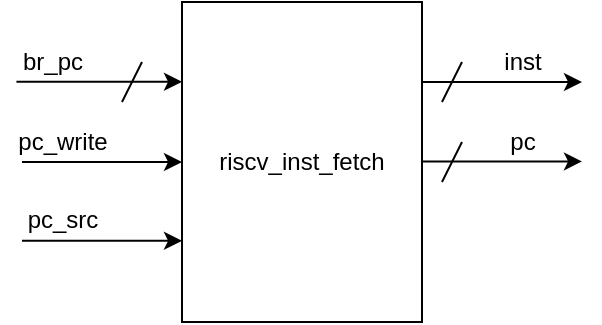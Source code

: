 <mxfile version="14.6.13" type="device" pages="14"><diagram id="NWDcKWcvQYKQlakpP3Vy" name="inst_fetch"><mxGraphModel dx="1038" dy="647" grid="1" gridSize="10" guides="1" tooltips="1" connect="1" arrows="1" fold="1" page="1" pageScale="1" pageWidth="827" pageHeight="1169" math="0" shadow="0"><root><mxCell id="0"/><mxCell id="1" parent="0"/><mxCell id="_CSvS7Qi1uSXtoyem9Gx-1" value="riscv_inst_fetch" style="rounded=0;whiteSpace=wrap;html=1;" parent="1" vertex="1"><mxGeometry x="360" y="200" width="120" height="160" as="geometry"/></mxCell><mxCell id="_CSvS7Qi1uSXtoyem9Gx-2" value="" style="endArrow=classic;html=1;exitX=0.103;exitY=0.996;exitDx=0;exitDy=0;exitPerimeter=0;" parent="1" edge="1"><mxGeometry width="50" height="50" relative="1" as="geometry"><mxPoint x="277.21" y="239.92" as="sourcePoint"/><mxPoint x="360" y="239.87" as="targetPoint"/></mxGeometry></mxCell><mxCell id="_CSvS7Qi1uSXtoyem9Gx-5" value="" style="endArrow=classic;html=1;entryX=0;entryY=0.25;entryDx=0;entryDy=0;" parent="1" edge="1"><mxGeometry width="50" height="50" relative="1" as="geometry"><mxPoint x="480" y="240" as="sourcePoint"/><mxPoint x="560" y="240" as="targetPoint"/></mxGeometry></mxCell><mxCell id="_CSvS7Qi1uSXtoyem9Gx-6" value="" style="endArrow=classic;html=1;entryX=0;entryY=0.25;entryDx=0;entryDy=0;" parent="1" edge="1"><mxGeometry width="50" height="50" relative="1" as="geometry"><mxPoint x="480" y="279.71" as="sourcePoint"/><mxPoint x="560" y="279.71" as="targetPoint"/></mxGeometry></mxCell><mxCell id="_CSvS7Qi1uSXtoyem9Gx-7" value="inst" style="text;html=1;align=center;verticalAlign=middle;resizable=0;points=[];autosize=1;strokeColor=none;" parent="1" vertex="1"><mxGeometry x="515" y="220" width="30" height="20" as="geometry"/></mxCell><mxCell id="_CSvS7Qi1uSXtoyem9Gx-8" value="pc" style="text;html=1;align=center;verticalAlign=middle;resizable=0;points=[];autosize=1;strokeColor=none;" parent="1" vertex="1"><mxGeometry x="515" y="260" width="30" height="20" as="geometry"/></mxCell><mxCell id="_CSvS7Qi1uSXtoyem9Gx-10" value="" style="endArrow=classic;html=1;entryX=0;entryY=0.25;entryDx=0;entryDy=0;" parent="1" edge="1"><mxGeometry width="50" height="50" relative="1" as="geometry"><mxPoint x="280" y="280.0" as="sourcePoint"/><mxPoint x="360" y="280.0" as="targetPoint"/></mxGeometry></mxCell><mxCell id="_CSvS7Qi1uSXtoyem9Gx-11" value="br_pc" style="text;html=1;align=center;verticalAlign=middle;resizable=0;points=[];autosize=1;strokeColor=none;" parent="1" vertex="1"><mxGeometry x="270" y="220" width="50" height="20" as="geometry"/></mxCell><mxCell id="_CSvS7Qi1uSXtoyem9Gx-12" value="" style="endArrow=none;html=1;" parent="1" edge="1"><mxGeometry width="50" height="50" relative="1" as="geometry"><mxPoint x="330" y="250" as="sourcePoint"/><mxPoint x="340" y="230" as="targetPoint"/></mxGeometry></mxCell><mxCell id="_CSvS7Qi1uSXtoyem9Gx-13" value="" style="endArrow=none;html=1;" parent="1" edge="1"><mxGeometry width="50" height="50" relative="1" as="geometry"><mxPoint x="490" y="250" as="sourcePoint"/><mxPoint x="500" y="230" as="targetPoint"/></mxGeometry></mxCell><mxCell id="_CSvS7Qi1uSXtoyem9Gx-14" value="" style="endArrow=none;html=1;" parent="1" edge="1"><mxGeometry width="50" height="50" relative="1" as="geometry"><mxPoint x="490" y="290" as="sourcePoint"/><mxPoint x="500" y="270" as="targetPoint"/></mxGeometry></mxCell><mxCell id="_CSvS7Qi1uSXtoyem9Gx-15" value="pc_write" style="text;html=1;align=center;verticalAlign=middle;resizable=0;points=[];autosize=1;strokeColor=none;" parent="1" vertex="1"><mxGeometry x="270" y="260" width="60" height="20" as="geometry"/></mxCell><mxCell id="L5qJHubhuAElPFaJxE6K-1" value="" style="endArrow=classic;html=1;entryX=0;entryY=0.25;entryDx=0;entryDy=0;" parent="1" edge="1"><mxGeometry width="50" height="50" relative="1" as="geometry"><mxPoint x="280" y="319.43" as="sourcePoint"/><mxPoint x="360" y="319.43" as="targetPoint"/></mxGeometry></mxCell><mxCell id="L5qJHubhuAElPFaJxE6K-2" value="pc_src" style="text;html=1;align=center;verticalAlign=middle;resizable=0;points=[];autosize=1;strokeColor=none;" parent="1" vertex="1"><mxGeometry x="275" y="299.43" width="50" height="20" as="geometry"/></mxCell></root></mxGraphModel></diagram><diagram id="Rzx0jY8UCcp6REo4Wtvj" name="IF_ID_reg"><mxGraphModel dx="1038" dy="647" grid="1" gridSize="10" guides="1" tooltips="1" connect="1" arrows="1" fold="1" page="1" pageScale="1" pageWidth="827" pageHeight="1169" math="0" shadow="0"><root><mxCell id="g0D_95nN9CvcfRTHElEO-0"/><mxCell id="g0D_95nN9CvcfRTHElEO-1" parent="g0D_95nN9CvcfRTHElEO-0"/><mxCell id="F7kDGJvNjd92K9cmeVzx-0" value="IF_ID_reg" style="rounded=0;whiteSpace=wrap;html=1;" parent="g0D_95nN9CvcfRTHElEO-1" vertex="1"><mxGeometry x="320" y="360" width="120" height="200" as="geometry"/></mxCell><mxCell id="g5lEyPF1OcLlSjPz4e6w-0" value="" style="endArrow=classic;html=1;" parent="g0D_95nN9CvcfRTHElEO-1" edge="1"><mxGeometry width="50" height="50" relative="1" as="geometry"><mxPoint x="240" y="400" as="sourcePoint"/><mxPoint x="320" y="400" as="targetPoint"/></mxGeometry></mxCell><mxCell id="g5lEyPF1OcLlSjPz4e6w-1" value="" style="endArrow=classic;html=1;" parent="g0D_95nN9CvcfRTHElEO-1" edge="1"><mxGeometry width="50" height="50" relative="1" as="geometry"><mxPoint x="240" y="439.66" as="sourcePoint"/><mxPoint x="320" y="439.66" as="targetPoint"/></mxGeometry></mxCell><mxCell id="g5lEyPF1OcLlSjPz4e6w-2" value="" style="endArrow=classic;html=1;" parent="g0D_95nN9CvcfRTHElEO-1" edge="1"><mxGeometry width="50" height="50" relative="1" as="geometry"><mxPoint x="240" y="480.0" as="sourcePoint"/><mxPoint x="320" y="480.0" as="targetPoint"/></mxGeometry></mxCell><mxCell id="g5lEyPF1OcLlSjPz4e6w-3" value="IF_ID_write" style="text;html=1;align=center;verticalAlign=middle;resizable=0;points=[];autosize=1;strokeColor=none;" parent="g0D_95nN9CvcfRTHElEO-1" vertex="1"><mxGeometry x="230" y="380" width="80" height="20" as="geometry"/></mxCell><mxCell id="g5lEyPF1OcLlSjPz4e6w-4" value="pc" style="text;html=1;align=center;verticalAlign=middle;resizable=0;points=[];autosize=1;strokeColor=none;" parent="g0D_95nN9CvcfRTHElEO-1" vertex="1"><mxGeometry x="260" y="420" width="30" height="20" as="geometry"/></mxCell><mxCell id="g5lEyPF1OcLlSjPz4e6w-5" value="inst" style="text;html=1;align=center;verticalAlign=middle;resizable=0;points=[];autosize=1;strokeColor=none;" parent="g0D_95nN9CvcfRTHElEO-1" vertex="1"><mxGeometry x="260" y="460" width="30" height="20" as="geometry"/></mxCell><mxCell id="g5lEyPF1OcLlSjPz4e6w-6" value="" style="endArrow=classic;html=1;" parent="g0D_95nN9CvcfRTHElEO-1" edge="1"><mxGeometry width="50" height="50" relative="1" as="geometry"><mxPoint x="240" y="520.0" as="sourcePoint"/><mxPoint x="320" y="520.0" as="targetPoint"/></mxGeometry></mxCell><mxCell id="g5lEyPF1OcLlSjPz4e6w-7" value="IF_flush" style="text;html=1;align=center;verticalAlign=middle;resizable=0;points=[];autosize=1;strokeColor=none;" parent="g0D_95nN9CvcfRTHElEO-1" vertex="1"><mxGeometry x="245" y="500" width="60" height="20" as="geometry"/></mxCell><mxCell id="g5lEyPF1OcLlSjPz4e6w-8" value="" style="endArrow=none;html=1;" parent="g0D_95nN9CvcfRTHElEO-1" edge="1"><mxGeometry width="50" height="50" relative="1" as="geometry"><mxPoint x="290" y="450" as="sourcePoint"/><mxPoint x="300" y="430" as="targetPoint"/></mxGeometry></mxCell><mxCell id="g5lEyPF1OcLlSjPz4e6w-9" value="" style="endArrow=none;html=1;" parent="g0D_95nN9CvcfRTHElEO-1" edge="1"><mxGeometry width="50" height="50" relative="1" as="geometry"><mxPoint x="290" y="490" as="sourcePoint"/><mxPoint x="300" y="470" as="targetPoint"/></mxGeometry></mxCell><mxCell id="g5lEyPF1OcLlSjPz4e6w-10" value="" style="endArrow=classic;html=1;" parent="g0D_95nN9CvcfRTHElEO-1" edge="1"><mxGeometry width="50" height="50" relative="1" as="geometry"><mxPoint x="440" y="400" as="sourcePoint"/><mxPoint x="530" y="400" as="targetPoint"/></mxGeometry></mxCell><mxCell id="g5lEyPF1OcLlSjPz4e6w-11" value="IF_ID_pc" style="text;html=1;align=center;verticalAlign=middle;resizable=0;points=[];autosize=1;strokeColor=none;" parent="g0D_95nN9CvcfRTHElEO-1" vertex="1"><mxGeometry x="465" y="380" width="60" height="20" as="geometry"/></mxCell><mxCell id="g5lEyPF1OcLlSjPz4e6w-12" value="" style="endArrow=none;html=1;" parent="g0D_95nN9CvcfRTHElEO-1" edge="1"><mxGeometry width="50" height="50" relative="1" as="geometry"><mxPoint x="450" y="410" as="sourcePoint"/><mxPoint x="460" y="390" as="targetPoint"/></mxGeometry></mxCell><mxCell id="g5lEyPF1OcLlSjPz4e6w-13" value="" style="endArrow=classic;html=1;" parent="g0D_95nN9CvcfRTHElEO-1" edge="1"><mxGeometry width="50" height="50" relative="1" as="geometry"><mxPoint x="440" y="440" as="sourcePoint"/><mxPoint x="530" y="440" as="targetPoint"/></mxGeometry></mxCell><mxCell id="g5lEyPF1OcLlSjPz4e6w-14" value="IF_ID_inst" style="text;html=1;align=center;verticalAlign=middle;resizable=0;points=[];autosize=1;strokeColor=none;" parent="g0D_95nN9CvcfRTHElEO-1" vertex="1"><mxGeometry x="460" y="420" width="70" height="20" as="geometry"/></mxCell><mxCell id="g5lEyPF1OcLlSjPz4e6w-15" value="" style="endArrow=none;html=1;" parent="g0D_95nN9CvcfRTHElEO-1" edge="1"><mxGeometry width="50" height="50" relative="1" as="geometry"><mxPoint x="450" y="450" as="sourcePoint"/><mxPoint x="460" y="430" as="targetPoint"/></mxGeometry></mxCell></root></mxGraphModel></diagram><diagram id="0iwdtzbDKgaS9UTXz0ex" name="inst_dec"><mxGraphModel dx="1038" dy="647" grid="1" gridSize="10" guides="1" tooltips="1" connect="1" arrows="1" fold="1" page="1" pageScale="1" pageWidth="827" pageHeight="1169" math="0" shadow="0"><root><mxCell id="nD5wB2B4FYlQAvqMh_kB-0"/><mxCell id="nD5wB2B4FYlQAvqMh_kB-1" parent="nD5wB2B4FYlQAvqMh_kB-0"/><mxCell id="K3QIFkrHOzKMgAix-4jG-0" value="riscv_inst_dec" style="rounded=0;whiteSpace=wrap;html=1;" parent="nD5wB2B4FYlQAvqMh_kB-1" vertex="1"><mxGeometry x="320" y="200" width="120" height="360" as="geometry"/></mxCell><mxCell id="K3QIFkrHOzKMgAix-4jG-1" value="" style="endArrow=classic;html=1;" parent="nD5wB2B4FYlQAvqMh_kB-1" edge="1"><mxGeometry width="50" height="50" relative="1" as="geometry"><mxPoint x="230" y="240" as="sourcePoint"/><mxPoint x="320" y="240" as="targetPoint"/></mxGeometry></mxCell><mxCell id="K3QIFkrHOzKMgAix-4jG-2" value="IF_ID_inst" style="text;html=1;align=center;verticalAlign=middle;resizable=0;points=[];autosize=1;strokeColor=none;" parent="nD5wB2B4FYlQAvqMh_kB-1" vertex="1"><mxGeometry x="220" y="220" width="70" height="20" as="geometry"/></mxCell><mxCell id="K3QIFkrHOzKMgAix-4jG-3" value="" style="endArrow=none;html=1;" parent="nD5wB2B4FYlQAvqMh_kB-1" edge="1"><mxGeometry width="50" height="50" relative="1" as="geometry"><mxPoint x="290" y="250" as="sourcePoint"/><mxPoint x="300" y="230" as="targetPoint"/></mxGeometry></mxCell><mxCell id="K3QIFkrHOzKMgAix-4jG-4" value="" style="endArrow=classic;html=1;" parent="nD5wB2B4FYlQAvqMh_kB-1" edge="1"><mxGeometry width="50" height="50" relative="1" as="geometry"><mxPoint x="230" y="280" as="sourcePoint"/><mxPoint x="320" y="279.8" as="targetPoint"/></mxGeometry></mxCell><mxCell id="K3QIFkrHOzKMgAix-4jG-5" value="IF_ID_pc" style="text;html=1;align=center;verticalAlign=middle;resizable=0;points=[];autosize=1;strokeColor=none;" parent="nD5wB2B4FYlQAvqMh_kB-1" vertex="1"><mxGeometry x="230" y="260" width="60" height="20" as="geometry"/></mxCell><mxCell id="K3QIFkrHOzKMgAix-4jG-6" value="" style="endArrow=none;html=1;" parent="nD5wB2B4FYlQAvqMh_kB-1" edge="1"><mxGeometry width="50" height="50" relative="1" as="geometry"><mxPoint x="290" y="290.0" as="sourcePoint"/><mxPoint x="300" y="270.0" as="targetPoint"/></mxGeometry></mxCell><mxCell id="K3QIFkrHOzKMgAix-4jG-7" value="" style="endArrow=classic;html=1;" parent="nD5wB2B4FYlQAvqMh_kB-1" edge="1"><mxGeometry width="50" height="50" relative="1" as="geometry"><mxPoint x="440" y="240" as="sourcePoint"/><mxPoint x="530" y="240" as="targetPoint"/></mxGeometry></mxCell><mxCell id="K3QIFkrHOzKMgAix-4jG-8" value="" style="endArrow=classic;html=1;" parent="nD5wB2B4FYlQAvqMh_kB-1" edge="1"><mxGeometry width="50" height="50" relative="1" as="geometry"><mxPoint x="440" y="280" as="sourcePoint"/><mxPoint x="530" y="280" as="targetPoint"/></mxGeometry></mxCell><mxCell id="K3QIFkrHOzKMgAix-4jG-9" value="" style="endArrow=classic;html=1;" parent="nD5wB2B4FYlQAvqMh_kB-1" edge="1"><mxGeometry width="50" height="50" relative="1" as="geometry"><mxPoint x="230" y="320.2" as="sourcePoint"/><mxPoint x="320" y="320.0" as="targetPoint"/></mxGeometry></mxCell><mxCell id="K3QIFkrHOzKMgAix-4jG-10" value="MEM_WB_reg_write" style="text;html=1;align=center;verticalAlign=middle;resizable=0;points=[];autosize=1;strokeColor=none;" parent="nD5wB2B4FYlQAvqMh_kB-1" vertex="1"><mxGeometry x="170" y="300" width="130" height="20" as="geometry"/></mxCell><mxCell id="K3QIFkrHOzKMgAix-4jG-11" value="" style="endArrow=classic;html=1;" parent="nD5wB2B4FYlQAvqMh_kB-1" edge="1"><mxGeometry width="50" height="50" relative="1" as="geometry"><mxPoint x="230" y="360.2" as="sourcePoint"/><mxPoint x="320" y="360" as="targetPoint"/></mxGeometry></mxCell><mxCell id="K3QIFkrHOzKMgAix-4jG-12" value="MEM_WB_rd" style="text;html=1;align=center;verticalAlign=middle;resizable=0;points=[];autosize=1;strokeColor=none;" parent="nD5wB2B4FYlQAvqMh_kB-1" vertex="1"><mxGeometry x="205" y="340" width="90" height="20" as="geometry"/></mxCell><mxCell id="i4EzN3lGhhd8yv22VK-0-0" value="" style="endArrow=none;html=1;" parent="nD5wB2B4FYlQAvqMh_kB-1" edge="1"><mxGeometry width="50" height="50" relative="1" as="geometry"><mxPoint x="290" y="370" as="sourcePoint"/><mxPoint x="300" y="350" as="targetPoint"/></mxGeometry></mxCell><mxCell id="i4EzN3lGhhd8yv22VK-0-2" value="" style="endArrow=classic;html=1;" parent="nD5wB2B4FYlQAvqMh_kB-1" edge="1"><mxGeometry width="50" height="50" relative="1" as="geometry"><mxPoint x="230" y="400.2" as="sourcePoint"/><mxPoint x="320" y="400" as="targetPoint"/></mxGeometry></mxCell><mxCell id="i4EzN3lGhhd8yv22VK-0-3" value="wb_data" style="text;html=1;align=center;verticalAlign=middle;resizable=0;points=[];autosize=1;strokeColor=none;" parent="nD5wB2B4FYlQAvqMh_kB-1" vertex="1"><mxGeometry x="230" y="380" width="60" height="20" as="geometry"/></mxCell><mxCell id="i4EzN3lGhhd8yv22VK-0-4" value="" style="endArrow=none;html=1;" parent="nD5wB2B4FYlQAvqMh_kB-1" edge="1"><mxGeometry width="50" height="50" relative="1" as="geometry"><mxPoint x="290" y="410" as="sourcePoint"/><mxPoint x="300" y="390" as="targetPoint"/></mxGeometry></mxCell><mxCell id="i4EzN3lGhhd8yv22VK-0-5" value="br_eq" style="text;html=1;align=center;verticalAlign=middle;resizable=0;points=[];autosize=1;strokeColor=none;" parent="nD5wB2B4FYlQAvqMh_kB-1" vertex="1"><mxGeometry x="470" y="220" width="50" height="20" as="geometry"/></mxCell><mxCell id="i4EzN3lGhhd8yv22VK-0-6" value="data1" style="text;html=1;align=center;verticalAlign=middle;resizable=0;points=[];autosize=1;strokeColor=none;" parent="nD5wB2B4FYlQAvqMh_kB-1" vertex="1"><mxGeometry x="460" y="260" width="60" height="20" as="geometry"/></mxCell><mxCell id="i4EzN3lGhhd8yv22VK-0-7" value="" style="endArrow=classic;html=1;" parent="nD5wB2B4FYlQAvqMh_kB-1" edge="1"><mxGeometry width="50" height="50" relative="1" as="geometry"><mxPoint x="440" y="319.6" as="sourcePoint"/><mxPoint x="530" y="319.6" as="targetPoint"/></mxGeometry></mxCell><mxCell id="i4EzN3lGhhd8yv22VK-0-8" value="data2" style="text;html=1;align=center;verticalAlign=middle;resizable=0;points=[];autosize=1;strokeColor=none;" parent="nD5wB2B4FYlQAvqMh_kB-1" vertex="1"><mxGeometry x="465" y="300" width="50" height="20" as="geometry"/></mxCell><mxCell id="i4EzN3lGhhd8yv22VK-0-9" value="" style="endArrow=none;html=1;" parent="nD5wB2B4FYlQAvqMh_kB-1" edge="1"><mxGeometry width="50" height="50" relative="1" as="geometry"><mxPoint x="450" y="290" as="sourcePoint"/><mxPoint x="460" y="270" as="targetPoint"/></mxGeometry></mxCell><mxCell id="i4EzN3lGhhd8yv22VK-0-10" value="" style="endArrow=none;html=1;" parent="nD5wB2B4FYlQAvqMh_kB-1" edge="1"><mxGeometry width="50" height="50" relative="1" as="geometry"><mxPoint x="450" y="330" as="sourcePoint"/><mxPoint x="460" y="310" as="targetPoint"/></mxGeometry></mxCell><mxCell id="i4EzN3lGhhd8yv22VK-0-11" value="" style="endArrow=classic;html=1;" parent="nD5wB2B4FYlQAvqMh_kB-1" edge="1"><mxGeometry width="50" height="50" relative="1" as="geometry"><mxPoint x="440" y="360" as="sourcePoint"/><mxPoint x="530" y="360" as="targetPoint"/></mxGeometry></mxCell><mxCell id="i4EzN3lGhhd8yv22VK-0-12" value="pc_branch" style="text;html=1;align=center;verticalAlign=middle;resizable=0;points=[];autosize=1;strokeColor=none;" parent="nD5wB2B4FYlQAvqMh_kB-1" vertex="1"><mxGeometry x="460" y="340" width="70" height="20" as="geometry"/></mxCell><mxCell id="oIemT1bKeROnUqc0i61A-0" value="" style="endArrow=none;html=1;" parent="nD5wB2B4FYlQAvqMh_kB-1" edge="1"><mxGeometry width="50" height="50" relative="1" as="geometry"><mxPoint x="450" y="370" as="sourcePoint"/><mxPoint x="460" y="350" as="targetPoint"/></mxGeometry></mxCell><mxCell id="oIemT1bKeROnUqc0i61A-1" value="" style="endArrow=classic;html=1;" parent="nD5wB2B4FYlQAvqMh_kB-1" edge="1"><mxGeometry width="50" height="50" relative="1" as="geometry"><mxPoint x="440" y="400" as="sourcePoint"/><mxPoint x="530" y="400" as="targetPoint"/></mxGeometry></mxCell><mxCell id="oIemT1bKeROnUqc0i61A-2" value="imm" style="text;html=1;align=center;verticalAlign=middle;resizable=0;points=[];autosize=1;strokeColor=none;" parent="nD5wB2B4FYlQAvqMh_kB-1" vertex="1"><mxGeometry x="480" y="380" width="40" height="20" as="geometry"/></mxCell><mxCell id="oIemT1bKeROnUqc0i61A-3" value="" style="endArrow=none;html=1;" parent="nD5wB2B4FYlQAvqMh_kB-1" edge="1"><mxGeometry width="50" height="50" relative="1" as="geometry"><mxPoint x="450" y="410" as="sourcePoint"/><mxPoint x="460" y="390" as="targetPoint"/></mxGeometry></mxCell><mxCell id="oIemT1bKeROnUqc0i61A-4" value="" style="endArrow=classic;html=1;" parent="nD5wB2B4FYlQAvqMh_kB-1" edge="1"><mxGeometry width="50" height="50" relative="1" as="geometry"><mxPoint x="440" y="480" as="sourcePoint"/><mxPoint x="530" y="480" as="targetPoint"/></mxGeometry></mxCell><mxCell id="oIemT1bKeROnUqc0i61A-5" value="" style="endArrow=classic;html=1;" parent="nD5wB2B4FYlQAvqMh_kB-1" edge="1"><mxGeometry width="50" height="50" relative="1" as="geometry"><mxPoint x="440" y="440" as="sourcePoint"/><mxPoint x="530" y="440" as="targetPoint"/></mxGeometry></mxCell><mxCell id="oIemT1bKeROnUqc0i61A-6" value="" style="endArrow=classic;html=1;" parent="nD5wB2B4FYlQAvqMh_kB-1" edge="1"><mxGeometry width="50" height="50" relative="1" as="geometry"><mxPoint x="440" y="520" as="sourcePoint"/><mxPoint x="530" y="520" as="targetPoint"/></mxGeometry></mxCell><mxCell id="oIemT1bKeROnUqc0i61A-7" value="IF_ID_rs1" style="text;html=1;align=center;verticalAlign=middle;resizable=0;points=[];autosize=1;strokeColor=none;" parent="nD5wB2B4FYlQAvqMh_kB-1" vertex="1"><mxGeometry x="455" y="420" width="70" height="20" as="geometry"/></mxCell><mxCell id="oIemT1bKeROnUqc0i61A-8" value="IF_ID_rs2" style="text;html=1;align=center;verticalAlign=middle;resizable=0;points=[];autosize=1;strokeColor=none;" parent="nD5wB2B4FYlQAvqMh_kB-1" vertex="1"><mxGeometry x="455" y="460" width="70" height="20" as="geometry"/></mxCell><mxCell id="oIemT1bKeROnUqc0i61A-9" value="IF_ID_rd" style="text;html=1;align=center;verticalAlign=middle;resizable=0;points=[];autosize=1;strokeColor=none;" parent="nD5wB2B4FYlQAvqMh_kB-1" vertex="1"><mxGeometry x="460" y="500" width="60" height="20" as="geometry"/></mxCell><mxCell id="oIemT1bKeROnUqc0i61A-11" value="" style="endArrow=none;html=1;" parent="nD5wB2B4FYlQAvqMh_kB-1" edge="1"><mxGeometry width="50" height="50" relative="1" as="geometry"><mxPoint x="450" y="450" as="sourcePoint"/><mxPoint x="460" y="430" as="targetPoint"/></mxGeometry></mxCell><mxCell id="oIemT1bKeROnUqc0i61A-12" value="" style="endArrow=none;html=1;" parent="nD5wB2B4FYlQAvqMh_kB-1" edge="1"><mxGeometry width="50" height="50" relative="1" as="geometry"><mxPoint x="450" y="490" as="sourcePoint"/><mxPoint x="460" y="470" as="targetPoint"/></mxGeometry></mxCell><mxCell id="oIemT1bKeROnUqc0i61A-13" value="" style="endArrow=none;html=1;" parent="nD5wB2B4FYlQAvqMh_kB-1" edge="1"><mxGeometry width="50" height="50" relative="1" as="geometry"><mxPoint x="450" y="530" as="sourcePoint"/><mxPoint x="460" y="510" as="targetPoint"/></mxGeometry></mxCell><mxCell id="NZKPXP-M7cti4RetgyON-0" value="" style="endArrow=classic;html=1;" parent="nD5wB2B4FYlQAvqMh_kB-1" edge="1"><mxGeometry width="50" height="50" relative="1" as="geometry"><mxPoint x="230" y="440.2" as="sourcePoint"/><mxPoint x="320" y="440" as="targetPoint"/></mxGeometry></mxCell><mxCell id="NZKPXP-M7cti4RetgyON-1" value="branch" style="text;html=1;align=center;verticalAlign=middle;resizable=0;points=[];autosize=1;strokeColor=none;" parent="nD5wB2B4FYlQAvqMh_kB-1" vertex="1"><mxGeometry x="235" y="420" width="50" height="20" as="geometry"/></mxCell></root></mxGraphModel></diagram><diagram id="7W8kb6dRzN5JJbE0T0Uh" name="ID_EX_reg"><mxGraphModel dx="716" dy="446" grid="1" gridSize="10" guides="1" tooltips="1" connect="1" arrows="1" fold="1" page="1" pageScale="1" pageWidth="827" pageHeight="1169" math="0" shadow="0"><root><mxCell id="Le9jkBq0I575tL3vZbdp-0"/><mxCell id="Le9jkBq0I575tL3vZbdp-1" parent="Le9jkBq0I575tL3vZbdp-0"/><mxCell id="aAv-Pwr8L0IvbDjVVlju-0" value="ID_EX_reg" style="rounded=0;whiteSpace=wrap;html=1;" parent="Le9jkBq0I575tL3vZbdp-1" vertex="1"><mxGeometry x="375" y="40" width="120" height="480" as="geometry"/></mxCell><mxCell id="aAv-Pwr8L0IvbDjVVlju-1" value="mem_to_reg" style="text;html=1;align=center;verticalAlign=middle;resizable=0;points=[];autosize=1;strokeColor=none;" parent="Le9jkBq0I575tL3vZbdp-1" vertex="1"><mxGeometry x="265" y="100" width="80" height="20" as="geometry"/></mxCell><mxCell id="aAv-Pwr8L0IvbDjVVlju-2" value="" style="endArrow=classic;html=1;" parent="Le9jkBq0I575tL3vZbdp-1" edge="1"><mxGeometry width="50" height="50" relative="1" as="geometry"><mxPoint x="295" y="80" as="sourcePoint"/><mxPoint x="375" y="80" as="targetPoint"/></mxGeometry></mxCell><mxCell id="aAv-Pwr8L0IvbDjVVlju-3" value="" style="endArrow=classic;html=1;" parent="Le9jkBq0I575tL3vZbdp-1" edge="1"><mxGeometry width="50" height="50" relative="1" as="geometry"><mxPoint x="295" y="199.76" as="sourcePoint"/><mxPoint x="375" y="199.76" as="targetPoint"/></mxGeometry></mxCell><mxCell id="aAv-Pwr8L0IvbDjVVlju-5" value="mem_read" style="text;html=1;align=center;verticalAlign=middle;resizable=0;points=[];autosize=1;strokeColor=none;" parent="Le9jkBq0I575tL3vZbdp-1" vertex="1"><mxGeometry x="270" y="180" width="70" height="20" as="geometry"/></mxCell><mxCell id="aAv-Pwr8L0IvbDjVVlju-11" value="" style="endArrow=classic;html=1;" parent="Le9jkBq0I575tL3vZbdp-1" edge="1"><mxGeometry width="50" height="50" relative="1" as="geometry"><mxPoint x="295" y="240" as="sourcePoint"/><mxPoint x="375" y="240" as="targetPoint"/></mxGeometry></mxCell><mxCell id="aAv-Pwr8L0IvbDjVVlju-12" value="" style="endArrow=classic;html=1;" parent="Le9jkBq0I575tL3vZbdp-1" edge="1"><mxGeometry width="50" height="50" relative="1" as="geometry"><mxPoint x="295" y="280" as="sourcePoint"/><mxPoint x="375" y="280" as="targetPoint"/></mxGeometry></mxCell><mxCell id="aAv-Pwr8L0IvbDjVVlju-13" value="" style="endArrow=classic;html=1;" parent="Le9jkBq0I575tL3vZbdp-1" edge="1"><mxGeometry width="50" height="50" relative="1" as="geometry"><mxPoint x="295" y="320" as="sourcePoint"/><mxPoint x="375" y="320" as="targetPoint"/></mxGeometry></mxCell><mxCell id="aAv-Pwr8L0IvbDjVVlju-14" value="rs1_data" style="text;html=1;align=center;verticalAlign=middle;resizable=0;points=[];autosize=1;strokeColor=none;" parent="Le9jkBq0I575tL3vZbdp-1" vertex="1"><mxGeometry x="275" y="220" width="60" height="20" as="geometry"/></mxCell><mxCell id="aAv-Pwr8L0IvbDjVVlju-15" value="rs2_data" style="text;html=1;align=center;verticalAlign=middle;resizable=0;points=[];autosize=1;strokeColor=none;" parent="Le9jkBq0I575tL3vZbdp-1" vertex="1"><mxGeometry x="275" y="260" width="60" height="20" as="geometry"/></mxCell><mxCell id="aAv-Pwr8L0IvbDjVVlju-16" value="imm_gen" style="text;html=1;align=center;verticalAlign=middle;resizable=0;points=[];autosize=1;strokeColor=none;" parent="Le9jkBq0I575tL3vZbdp-1" vertex="1"><mxGeometry x="270" y="300" width="70" height="20" as="geometry"/></mxCell><mxCell id="aAv-Pwr8L0IvbDjVVlju-18" value="" style="endArrow=none;html=1;" parent="Le9jkBq0I575tL3vZbdp-1" edge="1"><mxGeometry width="50" height="50" relative="1" as="geometry"><mxPoint x="345.0" y="250" as="sourcePoint"/><mxPoint x="355.0" y="230" as="targetPoint"/></mxGeometry></mxCell><mxCell id="aAv-Pwr8L0IvbDjVVlju-19" value="" style="endArrow=none;html=1;" parent="Le9jkBq0I575tL3vZbdp-1" edge="1"><mxGeometry width="50" height="50" relative="1" as="geometry"><mxPoint x="345.0" y="290" as="sourcePoint"/><mxPoint x="355.0" y="270" as="targetPoint"/></mxGeometry></mxCell><mxCell id="aAv-Pwr8L0IvbDjVVlju-20" value="" style="endArrow=none;html=1;" parent="Le9jkBq0I575tL3vZbdp-1" edge="1"><mxGeometry width="50" height="50" relative="1" as="geometry"><mxPoint x="345.0" y="330" as="sourcePoint"/><mxPoint x="355.0" y="310" as="targetPoint"/></mxGeometry></mxCell><mxCell id="aAv-Pwr8L0IvbDjVVlju-21" value="" style="endArrow=classic;html=1;" parent="Le9jkBq0I575tL3vZbdp-1" edge="1"><mxGeometry width="50" height="50" relative="1" as="geometry"><mxPoint x="295" y="360" as="sourcePoint"/><mxPoint x="375" y="360" as="targetPoint"/></mxGeometry></mxCell><mxCell id="aAv-Pwr8L0IvbDjVVlju-22" value="" style="endArrow=classic;html=1;" parent="Le9jkBq0I575tL3vZbdp-1" edge="1"><mxGeometry width="50" height="50" relative="1" as="geometry"><mxPoint x="295" y="400" as="sourcePoint"/><mxPoint x="375" y="400" as="targetPoint"/></mxGeometry></mxCell><mxCell id="aAv-Pwr8L0IvbDjVVlju-23" value="" style="endArrow=classic;html=1;" parent="Le9jkBq0I575tL3vZbdp-1" edge="1"><mxGeometry width="50" height="50" relative="1" as="geometry"><mxPoint x="295" y="440" as="sourcePoint"/><mxPoint x="375" y="440" as="targetPoint"/></mxGeometry></mxCell><mxCell id="aAv-Pwr8L0IvbDjVVlju-24" value="rs1" style="text;html=1;align=center;verticalAlign=middle;resizable=0;points=[];autosize=1;strokeColor=none;" parent="Le9jkBq0I575tL3vZbdp-1" vertex="1"><mxGeometry x="300" y="340" width="30" height="20" as="geometry"/></mxCell><mxCell id="aAv-Pwr8L0IvbDjVVlju-25" value="rs2" style="text;html=1;align=center;verticalAlign=middle;resizable=0;points=[];autosize=1;strokeColor=none;" parent="Le9jkBq0I575tL3vZbdp-1" vertex="1"><mxGeometry x="300" y="380" width="30" height="20" as="geometry"/></mxCell><mxCell id="aAv-Pwr8L0IvbDjVVlju-26" value="rd" style="text;html=1;align=center;verticalAlign=middle;resizable=0;points=[];autosize=1;strokeColor=none;" parent="Le9jkBq0I575tL3vZbdp-1" vertex="1"><mxGeometry x="300" y="420" width="30" height="20" as="geometry"/></mxCell><mxCell id="aAv-Pwr8L0IvbDjVVlju-27" value="" style="endArrow=none;html=1;" parent="Le9jkBq0I575tL3vZbdp-1" edge="1"><mxGeometry width="50" height="50" relative="1" as="geometry"><mxPoint x="345.0" y="370" as="sourcePoint"/><mxPoint x="355.0" y="350" as="targetPoint"/></mxGeometry></mxCell><mxCell id="aAv-Pwr8L0IvbDjVVlju-28" value="" style="endArrow=none;html=1;" parent="Le9jkBq0I575tL3vZbdp-1" edge="1"><mxGeometry width="50" height="50" relative="1" as="geometry"><mxPoint x="345.0" y="410" as="sourcePoint"/><mxPoint x="355.0" y="390" as="targetPoint"/></mxGeometry></mxCell><mxCell id="aAv-Pwr8L0IvbDjVVlju-29" value="" style="endArrow=none;html=1;" parent="Le9jkBq0I575tL3vZbdp-1" edge="1"><mxGeometry width="50" height="50" relative="1" as="geometry"><mxPoint x="345.0" y="450" as="sourcePoint"/><mxPoint x="355.0" y="430" as="targetPoint"/></mxGeometry></mxCell><mxCell id="aAv-Pwr8L0IvbDjVVlju-30" value="" style="endArrow=classic;html=1;" parent="Le9jkBq0I575tL3vZbdp-1" edge="1"><mxGeometry width="50" height="50" relative="1" as="geometry"><mxPoint x="495" y="80" as="sourcePoint"/><mxPoint x="630" y="80" as="targetPoint"/></mxGeometry></mxCell><mxCell id="aAv-Pwr8L0IvbDjVVlju-31" value="ID_EX_reg_write" style="text;html=1;align=center;verticalAlign=middle;resizable=0;points=[];autosize=1;strokeColor=none;" parent="Le9jkBq0I575tL3vZbdp-1" vertex="1"><mxGeometry x="520" y="60" width="110" height="20" as="geometry"/></mxCell><mxCell id="aAv-Pwr8L0IvbDjVVlju-32" value="" style="endArrow=classic;html=1;" parent="Le9jkBq0I575tL3vZbdp-1" edge="1"><mxGeometry width="50" height="50" relative="1" as="geometry"><mxPoint x="495" y="160" as="sourcePoint"/><mxPoint x="630" y="160" as="targetPoint"/></mxGeometry></mxCell><mxCell id="aAv-Pwr8L0IvbDjVVlju-33" value="" style="endArrow=classic;html=1;" parent="Le9jkBq0I575tL3vZbdp-1" edge="1"><mxGeometry width="50" height="50" relative="1" as="geometry"><mxPoint x="495" y="240" as="sourcePoint"/><mxPoint x="630" y="240" as="targetPoint"/></mxGeometry></mxCell><mxCell id="aAv-Pwr8L0IvbDjVVlju-34" value="" style="endArrow=classic;html=1;" parent="Le9jkBq0I575tL3vZbdp-1" edge="1"><mxGeometry width="50" height="50" relative="1" as="geometry"><mxPoint x="495" y="280" as="sourcePoint"/><mxPoint x="630" y="280" as="targetPoint"/></mxGeometry></mxCell><mxCell id="aAv-Pwr8L0IvbDjVVlju-35" value="" style="endArrow=classic;html=1;" parent="Le9jkBq0I575tL3vZbdp-1" edge="1"><mxGeometry width="50" height="50" relative="1" as="geometry"><mxPoint x="495" y="319.52" as="sourcePoint"/><mxPoint x="630" y="319.52" as="targetPoint"/></mxGeometry></mxCell><mxCell id="aAv-Pwr8L0IvbDjVVlju-36" value="" style="endArrow=classic;html=1;" parent="Le9jkBq0I575tL3vZbdp-1" edge="1"><mxGeometry width="50" height="50" relative="1" as="geometry"><mxPoint x="495" y="360" as="sourcePoint"/><mxPoint x="630" y="360" as="targetPoint"/></mxGeometry></mxCell><mxCell id="aAv-Pwr8L0IvbDjVVlju-37" value="" style="endArrow=classic;html=1;" parent="Le9jkBq0I575tL3vZbdp-1" edge="1"><mxGeometry width="50" height="50" relative="1" as="geometry"><mxPoint x="495" y="400" as="sourcePoint"/><mxPoint x="630" y="400" as="targetPoint"/></mxGeometry></mxCell><mxCell id="aAv-Pwr8L0IvbDjVVlju-38" value="ID_EX_mem_write" style="text;html=1;align=center;verticalAlign=middle;resizable=0;points=[];autosize=1;strokeColor=none;" parent="Le9jkBq0I575tL3vZbdp-1" vertex="1"><mxGeometry x="515" y="140" width="120" height="20" as="geometry"/></mxCell><mxCell id="aAv-Pwr8L0IvbDjVVlju-40" value="ID_EX_data1" style="text;html=1;align=center;verticalAlign=middle;resizable=0;points=[];autosize=1;strokeColor=none;" parent="Le9jkBq0I575tL3vZbdp-1" vertex="1"><mxGeometry x="540" y="220" width="90" height="20" as="geometry"/></mxCell><mxCell id="aAv-Pwr8L0IvbDjVVlju-41" value="ID_EX_data2" style="text;html=1;align=center;verticalAlign=middle;resizable=0;points=[];autosize=1;strokeColor=none;" parent="Le9jkBq0I575tL3vZbdp-1" vertex="1"><mxGeometry x="540" y="260" width="90" height="20" as="geometry"/></mxCell><mxCell id="aAv-Pwr8L0IvbDjVVlju-42" value="ID_EX_rs1" style="text;html=1;align=center;verticalAlign=middle;resizable=0;points=[];autosize=1;strokeColor=none;" parent="Le9jkBq0I575tL3vZbdp-1" vertex="1"><mxGeometry x="550" y="300" width="70" height="20" as="geometry"/></mxCell><mxCell id="aAv-Pwr8L0IvbDjVVlju-43" value="ID_EX_rs2" style="text;html=1;align=center;verticalAlign=middle;resizable=0;points=[];autosize=1;strokeColor=none;" parent="Le9jkBq0I575tL3vZbdp-1" vertex="1"><mxGeometry x="550" y="340" width="70" height="20" as="geometry"/></mxCell><mxCell id="aAv-Pwr8L0IvbDjVVlju-44" value="ID_EX_rd" style="text;html=1;align=center;verticalAlign=middle;resizable=0;points=[];autosize=1;strokeColor=none;" parent="Le9jkBq0I575tL3vZbdp-1" vertex="1"><mxGeometry x="550" y="380" width="70" height="20" as="geometry"/></mxCell><mxCell id="aAv-Pwr8L0IvbDjVVlju-45" value="" style="endArrow=none;html=1;" parent="Le9jkBq0I575tL3vZbdp-1" edge="1"><mxGeometry width="50" height="50" relative="1" as="geometry"><mxPoint x="510.0" y="330" as="sourcePoint"/><mxPoint x="520.0" y="310" as="targetPoint"/></mxGeometry></mxCell><mxCell id="aAv-Pwr8L0IvbDjVVlju-46" value="" style="endArrow=none;html=1;" parent="Le9jkBq0I575tL3vZbdp-1" edge="1"><mxGeometry width="50" height="50" relative="1" as="geometry"><mxPoint x="510.0" y="370" as="sourcePoint"/><mxPoint x="520.0" y="350" as="targetPoint"/></mxGeometry></mxCell><mxCell id="aAv-Pwr8L0IvbDjVVlju-47" value="" style="endArrow=none;html=1;" parent="Le9jkBq0I575tL3vZbdp-1" edge="1"><mxGeometry width="50" height="50" relative="1" as="geometry"><mxPoint x="510.0" y="410" as="sourcePoint"/><mxPoint x="520.0" y="390" as="targetPoint"/></mxGeometry></mxCell><mxCell id="aAv-Pwr8L0IvbDjVVlju-48" value="" style="endArrow=none;html=1;" parent="Le9jkBq0I575tL3vZbdp-1" edge="1"><mxGeometry width="50" height="50" relative="1" as="geometry"><mxPoint x="510.0" y="290" as="sourcePoint"/><mxPoint x="520.0" y="270" as="targetPoint"/></mxGeometry></mxCell><mxCell id="aAv-Pwr8L0IvbDjVVlju-49" value="" style="endArrow=none;html=1;" parent="Le9jkBq0I575tL3vZbdp-1" edge="1"><mxGeometry width="50" height="50" relative="1" as="geometry"><mxPoint x="510.0" y="250" as="sourcePoint"/><mxPoint x="520.0" y="230" as="targetPoint"/></mxGeometry></mxCell><mxCell id="SF4HUvZmqUbAhwmu0uPu-0" value="" style="endArrow=classic;html=1;" parent="Le9jkBq0I575tL3vZbdp-1" edge="1"><mxGeometry width="50" height="50" relative="1" as="geometry"><mxPoint x="295.0" y="480.0" as="sourcePoint"/><mxPoint x="375" y="480.0" as="targetPoint"/></mxGeometry></mxCell><mxCell id="SF4HUvZmqUbAhwmu0uPu-1" value="IF_ID_inst" style="text;html=1;align=center;verticalAlign=middle;resizable=0;points=[];autosize=1;strokeColor=none;" parent="Le9jkBq0I575tL3vZbdp-1" vertex="1"><mxGeometry x="260" y="460" width="70" height="20" as="geometry"/></mxCell><mxCell id="SF4HUvZmqUbAhwmu0uPu-2" value="" style="endArrow=none;html=1;" parent="Le9jkBq0I575tL3vZbdp-1" edge="1"><mxGeometry width="50" height="50" relative="1" as="geometry"><mxPoint x="345.0" y="490" as="sourcePoint"/><mxPoint x="355.0" y="470" as="targetPoint"/></mxGeometry></mxCell><mxCell id="SF4HUvZmqUbAhwmu0uPu-3" value="" style="endArrow=classic;html=1;" parent="Le9jkBq0I575tL3vZbdp-1" edge="1"><mxGeometry width="50" height="50" relative="1" as="geometry"><mxPoint x="495.0" y="440.0" as="sourcePoint"/><mxPoint x="630" y="440" as="targetPoint"/></mxGeometry></mxCell><mxCell id="SF4HUvZmqUbAhwmu0uPu-4" value="ID_EX_inst_func" style="text;html=1;align=center;verticalAlign=middle;resizable=0;points=[];autosize=1;strokeColor=none;" parent="Le9jkBq0I575tL3vZbdp-1" vertex="1"><mxGeometry x="525" y="420" width="110" height="20" as="geometry"/></mxCell><mxCell id="csGIUzlR5PGX2RU2sh4a-0" value="" style="endArrow=none;html=1;" parent="Le9jkBq0I575tL3vZbdp-1" edge="1"><mxGeometry width="50" height="50" relative="1" as="geometry"><mxPoint x="510.0" y="450.0" as="sourcePoint"/><mxPoint x="520.0" y="430.0" as="targetPoint"/></mxGeometry></mxCell><mxCell id="XC6MRryIn2Zn1mrY6iHo-0" value="reg_write" style="text;html=1;align=center;verticalAlign=middle;resizable=0;points=[];autosize=1;strokeColor=none;" vertex="1" parent="Le9jkBq0I575tL3vZbdp-1"><mxGeometry x="270" y="60" width="70" height="20" as="geometry"/></mxCell><mxCell id="XC6MRryIn2Zn1mrY6iHo-1" value="" style="endArrow=classic;html=1;" edge="1" parent="Le9jkBq0I575tL3vZbdp-1"><mxGeometry width="50" height="50" relative="1" as="geometry"><mxPoint x="295" y="120" as="sourcePoint"/><mxPoint x="375" y="120" as="targetPoint"/></mxGeometry></mxCell><mxCell id="XC6MRryIn2Zn1mrY6iHo-3" value="" style="endArrow=classic;html=1;" edge="1" parent="Le9jkBq0I575tL3vZbdp-1"><mxGeometry width="50" height="50" relative="1" as="geometry"><mxPoint x="295.0" y="159.76" as="sourcePoint"/><mxPoint x="375" y="159.76" as="targetPoint"/></mxGeometry></mxCell><mxCell id="XC6MRryIn2Zn1mrY6iHo-4" value="mem_write" style="text;html=1;align=center;verticalAlign=middle;resizable=0;points=[];autosize=1;strokeColor=none;" vertex="1" parent="Le9jkBq0I575tL3vZbdp-1"><mxGeometry x="270" y="140" width="70" height="20" as="geometry"/></mxCell><mxCell id="XC6MRryIn2Zn1mrY6iHo-7" value="" style="endArrow=classic;html=1;" edge="1" parent="Le9jkBq0I575tL3vZbdp-1"><mxGeometry width="50" height="50" relative="1" as="geometry"><mxPoint x="495" y="120" as="sourcePoint"/><mxPoint x="630" y="120" as="targetPoint"/></mxGeometry></mxCell><mxCell id="XC6MRryIn2Zn1mrY6iHo-8" value="ID_EX_mem_to_reg" style="text;html=1;align=center;verticalAlign=middle;resizable=0;points=[];autosize=1;strokeColor=none;" vertex="1" parent="Le9jkBq0I575tL3vZbdp-1"><mxGeometry x="525" y="100" width="120" height="20" as="geometry"/></mxCell><mxCell id="XC6MRryIn2Zn1mrY6iHo-10" value="" style="endArrow=classic;html=1;" edge="1" parent="Le9jkBq0I575tL3vZbdp-1"><mxGeometry width="50" height="50" relative="1" as="geometry"><mxPoint x="495" y="200" as="sourcePoint"/><mxPoint x="630" y="200" as="targetPoint"/></mxGeometry></mxCell><mxCell id="XC6MRryIn2Zn1mrY6iHo-11" value="ID_EX_mem_read" style="text;html=1;align=center;verticalAlign=middle;resizable=0;points=[];autosize=1;strokeColor=none;" vertex="1" parent="Le9jkBq0I575tL3vZbdp-1"><mxGeometry x="520" y="180" width="110" height="20" as="geometry"/></mxCell></root></mxGraphModel></diagram><diagram id="RrjTFBAJvwhwztBPHYNt" name="exec"><mxGraphModel dx="865" dy="539" grid="1" gridSize="10" guides="1" tooltips="1" connect="1" arrows="1" fold="1" page="1" pageScale="1" pageWidth="827" pageHeight="1169" math="0" shadow="0"><root><mxCell id="08UOv_Luw2ESzaesn9Cc-0"/><mxCell id="08UOv_Luw2ESzaesn9Cc-1" parent="08UOv_Luw2ESzaesn9Cc-0"/><mxCell id="hl_nfyEYw-4THACUnU8--0" value="riscv_exec" style="rounded=0;whiteSpace=wrap;html=1;" parent="08UOv_Luw2ESzaesn9Cc-1" vertex="1"><mxGeometry x="360" y="200" width="120" height="360" as="geometry"/></mxCell><mxCell id="hl_nfyEYw-4THACUnU8--1" value="" style="endArrow=classic;html=1;" parent="08UOv_Luw2ESzaesn9Cc-1" edge="1"><mxGeometry width="50" height="50" relative="1" as="geometry"><mxPoint x="280" y="240" as="sourcePoint"/><mxPoint x="360" y="240" as="targetPoint"/></mxGeometry></mxCell><mxCell id="hl_nfyEYw-4THACUnU8--2" value="" style="endArrow=classic;html=1;" parent="08UOv_Luw2ESzaesn9Cc-1" edge="1"><mxGeometry width="50" height="50" relative="1" as="geometry"><mxPoint x="280" y="280" as="sourcePoint"/><mxPoint x="360" y="280" as="targetPoint"/></mxGeometry></mxCell><mxCell id="hl_nfyEYw-4THACUnU8--3" value="" style="endArrow=classic;html=1;" parent="08UOv_Luw2ESzaesn9Cc-1" edge="1"><mxGeometry width="50" height="50" relative="1" as="geometry"><mxPoint x="280" y="320" as="sourcePoint"/><mxPoint x="360" y="320" as="targetPoint"/></mxGeometry></mxCell><mxCell id="hl_nfyEYw-4THACUnU8--4" value="" style="endArrow=classic;html=1;" parent="08UOv_Luw2ESzaesn9Cc-1" edge="1"><mxGeometry width="50" height="50" relative="1" as="geometry"><mxPoint x="280" y="360" as="sourcePoint"/><mxPoint x="360" y="360" as="targetPoint"/></mxGeometry></mxCell><mxCell id="hl_nfyEYw-4THACUnU8--5" value="" style="endArrow=classic;html=1;" parent="08UOv_Luw2ESzaesn9Cc-1" edge="1"><mxGeometry width="50" height="50" relative="1" as="geometry"><mxPoint x="280" y="400" as="sourcePoint"/><mxPoint x="360" y="400" as="targetPoint"/></mxGeometry></mxCell><mxCell id="hl_nfyEYw-4THACUnU8--6" value="" style="endArrow=classic;html=1;" parent="08UOv_Luw2ESzaesn9Cc-1" edge="1"><mxGeometry width="50" height="50" relative="1" as="geometry"><mxPoint x="280" y="440" as="sourcePoint"/><mxPoint x="360" y="440" as="targetPoint"/></mxGeometry></mxCell><mxCell id="hl_nfyEYw-4THACUnU8--9" value="ID_EX_rs1" style="text;html=1;align=center;verticalAlign=middle;resizable=0;points=[];autosize=1;strokeColor=none;" parent="08UOv_Luw2ESzaesn9Cc-1" vertex="1"><mxGeometry x="260" y="220" width="70" height="20" as="geometry"/></mxCell><mxCell id="hl_nfyEYw-4THACUnU8--10" value="ID_EX_rs2" style="text;html=1;align=center;verticalAlign=middle;resizable=0;points=[];autosize=1;strokeColor=none;" parent="08UOv_Luw2ESzaesn9Cc-1" vertex="1"><mxGeometry x="260" y="260" width="70" height="20" as="geometry"/></mxCell><mxCell id="hl_nfyEYw-4THACUnU8--11" value="wb_data" style="text;html=1;align=center;verticalAlign=middle;resizable=0;points=[];autosize=1;strokeColor=none;" parent="08UOv_Luw2ESzaesn9Cc-1" vertex="1"><mxGeometry x="270" y="300" width="60" height="20" as="geometry"/></mxCell><mxCell id="hl_nfyEYw-4THACUnU8--12" value="EX_MEM_alu_out" style="text;html=1;align=center;verticalAlign=middle;resizable=0;points=[];autosize=1;strokeColor=none;" parent="08UOv_Luw2ESzaesn9Cc-1" vertex="1"><mxGeometry x="220" y="340" width="110" height="20" as="geometry"/></mxCell><mxCell id="hl_nfyEYw-4THACUnU8--13" value="forward_A" style="text;html=1;align=center;verticalAlign=middle;resizable=0;points=[];autosize=1;strokeColor=none;" parent="08UOv_Luw2ESzaesn9Cc-1" vertex="1"><mxGeometry x="260" y="380" width="70" height="20" as="geometry"/></mxCell><mxCell id="hl_nfyEYw-4THACUnU8--14" value="forward_B" style="text;html=1;align=center;verticalAlign=middle;resizable=0;points=[];autosize=1;strokeColor=none;" parent="08UOv_Luw2ESzaesn9Cc-1" vertex="1"><mxGeometry x="260" y="420" width="70" height="20" as="geometry"/></mxCell><mxCell id="hl_nfyEYw-4THACUnU8--15" value="" style="endArrow=none;html=1;" parent="08UOv_Luw2ESzaesn9Cc-1" edge="1"><mxGeometry width="50" height="50" relative="1" as="geometry"><mxPoint x="330" y="450" as="sourcePoint"/><mxPoint x="340" y="430" as="targetPoint"/></mxGeometry></mxCell><mxCell id="hl_nfyEYw-4THACUnU8--16" value="" style="endArrow=none;html=1;" parent="08UOv_Luw2ESzaesn9Cc-1" edge="1"><mxGeometry width="50" height="50" relative="1" as="geometry"><mxPoint x="330" y="410" as="sourcePoint"/><mxPoint x="340" y="390" as="targetPoint"/></mxGeometry></mxCell><mxCell id="hl_nfyEYw-4THACUnU8--17" value="" style="endArrow=none;html=1;" parent="08UOv_Luw2ESzaesn9Cc-1" edge="1"><mxGeometry width="50" height="50" relative="1" as="geometry"><mxPoint x="330" y="370" as="sourcePoint"/><mxPoint x="340" y="350" as="targetPoint"/></mxGeometry></mxCell><mxCell id="hl_nfyEYw-4THACUnU8--18" value="" style="endArrow=none;html=1;" parent="08UOv_Luw2ESzaesn9Cc-1" edge="1"><mxGeometry width="50" height="50" relative="1" as="geometry"><mxPoint x="330" y="330" as="sourcePoint"/><mxPoint x="340" y="310" as="targetPoint"/></mxGeometry></mxCell><mxCell id="hl_nfyEYw-4THACUnU8--19" value="" style="endArrow=none;html=1;" parent="08UOv_Luw2ESzaesn9Cc-1" edge="1"><mxGeometry width="50" height="50" relative="1" as="geometry"><mxPoint x="330" y="290" as="sourcePoint"/><mxPoint x="340" y="270" as="targetPoint"/></mxGeometry></mxCell><mxCell id="hl_nfyEYw-4THACUnU8--20" value="" style="endArrow=none;html=1;" parent="08UOv_Luw2ESzaesn9Cc-1" edge="1"><mxGeometry width="50" height="50" relative="1" as="geometry"><mxPoint x="330" y="250" as="sourcePoint"/><mxPoint x="340" y="230" as="targetPoint"/></mxGeometry></mxCell><mxCell id="hl_nfyEYw-4THACUnU8--21" value="" style="endArrow=classic;html=1;" parent="08UOv_Luw2ESzaesn9Cc-1" edge="1"><mxGeometry width="50" height="50" relative="1" as="geometry"><mxPoint x="480" y="240" as="sourcePoint"/><mxPoint x="560" y="240" as="targetPoint"/></mxGeometry></mxCell><mxCell id="hl_nfyEYw-4THACUnU8--22" value="" style="endArrow=classic;html=1;" parent="08UOv_Luw2ESzaesn9Cc-1" edge="1"><mxGeometry width="50" height="50" relative="1" as="geometry"><mxPoint x="480" y="280" as="sourcePoint"/><mxPoint x="560" y="280" as="targetPoint"/></mxGeometry></mxCell><mxCell id="hl_nfyEYw-4THACUnU8--23" value="alu_out" style="text;html=1;align=center;verticalAlign=middle;resizable=0;points=[];autosize=1;strokeColor=none;" parent="08UOv_Luw2ESzaesn9Cc-1" vertex="1"><mxGeometry x="510" y="220" width="50" height="20" as="geometry"/></mxCell><mxCell id="hl_nfyEYw-4THACUnU8--24" value="dataB" style="text;html=1;align=center;verticalAlign=middle;resizable=0;points=[];autosize=1;strokeColor=none;" parent="08UOv_Luw2ESzaesn9Cc-1" vertex="1"><mxGeometry x="510" y="260" width="50" height="20" as="geometry"/></mxCell><mxCell id="hl_nfyEYw-4THACUnU8--27" value="" style="endArrow=none;html=1;" parent="08UOv_Luw2ESzaesn9Cc-1" edge="1"><mxGeometry width="50" height="50" relative="1" as="geometry"><mxPoint x="490" y="250" as="sourcePoint"/><mxPoint x="500" y="230" as="targetPoint"/></mxGeometry></mxCell><mxCell id="hl_nfyEYw-4THACUnU8--28" value="" style="endArrow=none;html=1;" parent="08UOv_Luw2ESzaesn9Cc-1" edge="1"><mxGeometry width="50" height="50" relative="1" as="geometry"><mxPoint x="490" y="290" as="sourcePoint"/><mxPoint x="500" y="270" as="targetPoint"/></mxGeometry></mxCell><mxCell id="pvx-5fWusM73AzMFy_qr-0" value="" style="endArrow=classic;html=1;" parent="08UOv_Luw2ESzaesn9Cc-1" edge="1"><mxGeometry width="50" height="50" relative="1" as="geometry"><mxPoint x="280" y="480" as="sourcePoint"/><mxPoint x="360" y="480" as="targetPoint"/></mxGeometry></mxCell><mxCell id="pvx-5fWusM73AzMFy_qr-3" value="ID_EX_alu_src" style="text;html=1;align=center;verticalAlign=middle;resizable=0;points=[];autosize=1;strokeColor=none;" parent="08UOv_Luw2ESzaesn9Cc-1" vertex="1"><mxGeometry x="230" y="460" width="100" height="20" as="geometry"/></mxCell><mxCell id="0eRNaFQwIr5rP7h1Ed5K-0" value="" style="endArrow=classic;html=1;" parent="08UOv_Luw2ESzaesn9Cc-1" edge="1"><mxGeometry width="50" height="50" relative="1" as="geometry"><mxPoint x="280" y="520" as="sourcePoint"/><mxPoint x="360" y="520" as="targetPoint"/></mxGeometry></mxCell><mxCell id="0eRNaFQwIr5rP7h1Ed5K-1" value="ID_EX_alu_op" style="text;html=1;align=center;verticalAlign=middle;resizable=0;points=[];autosize=1;strokeColor=none;" parent="08UOv_Luw2ESzaesn9Cc-1" vertex="1"><mxGeometry x="235" y="500" width="90" height="20" as="geometry"/></mxCell><mxCell id="0eRNaFQwIr5rP7h1Ed5K-2" value="" style="endArrow=none;html=1;" parent="08UOv_Luw2ESzaesn9Cc-1" edge="1"><mxGeometry width="50" height="50" relative="1" as="geometry"><mxPoint x="330" y="530" as="sourcePoint"/><mxPoint x="340" y="510" as="targetPoint"/></mxGeometry></mxCell></root></mxGraphModel></diagram><diagram id="-R45HJMtNwCsP7JUv_OG" name="EX_MEM_reg"><mxGraphModel dx="865" dy="539" grid="1" gridSize="10" guides="1" tooltips="1" connect="1" arrows="1" fold="1" page="1" pageScale="1" pageWidth="827" pageHeight="1169" math="0" shadow="0"><root><mxCell id="puPhuXyG4lZvqQGqt8V3-0"/><mxCell id="puPhuXyG4lZvqQGqt8V3-1" parent="puPhuXyG4lZvqQGqt8V3-0"/><mxCell id="isMDkkoKumVnIlehOjsm-0" value="EX_MEM_reg" style="rounded=0;whiteSpace=wrap;html=1;" parent="puPhuXyG4lZvqQGqt8V3-1" vertex="1"><mxGeometry x="320" y="200" width="120" height="320" as="geometry"/></mxCell><mxCell id="isMDkkoKumVnIlehOjsm-3" value="" style="endArrow=classic;html=1;" parent="puPhuXyG4lZvqQGqt8V3-1" edge="1"><mxGeometry width="50" height="50" relative="1" as="geometry"><mxPoint x="240" y="400" as="sourcePoint"/><mxPoint x="320.0" y="400" as="targetPoint"/></mxGeometry></mxCell><mxCell id="isMDkkoKumVnIlehOjsm-6" value="alu_out" style="text;html=1;align=center;verticalAlign=middle;resizable=0;points=[];autosize=1;strokeColor=none;" parent="puPhuXyG4lZvqQGqt8V3-1" vertex="1"><mxGeometry x="240" y="380" width="50" height="20" as="geometry"/></mxCell><mxCell id="QTgU1TxFndZxYYpvV4oG-0" value="" style="endArrow=classic;html=1;" parent="puPhuXyG4lZvqQGqt8V3-1" edge="1"><mxGeometry width="50" height="50" relative="1" as="geometry"><mxPoint x="240" y="440" as="sourcePoint"/><mxPoint x="320.0" y="440" as="targetPoint"/></mxGeometry></mxCell><mxCell id="QTgU1TxFndZxYYpvV4oG-1" value="ID_EX_data2" style="text;html=1;align=center;verticalAlign=middle;resizable=0;points=[];autosize=1;strokeColor=none;" parent="puPhuXyG4lZvqQGqt8V3-1" vertex="1"><mxGeometry x="205" y="420" width="90" height="20" as="geometry"/></mxCell><mxCell id="QTgU1TxFndZxYYpvV4oG-5" value="" style="endArrow=none;html=1;" parent="puPhuXyG4lZvqQGqt8V3-1" edge="1"><mxGeometry width="50" height="50" relative="1" as="geometry"><mxPoint x="290" y="410" as="sourcePoint"/><mxPoint x="300.0" y="390" as="targetPoint"/></mxGeometry></mxCell><mxCell id="QTgU1TxFndZxYYpvV4oG-6" value="" style="endArrow=none;html=1;" parent="puPhuXyG4lZvqQGqt8V3-1" edge="1"><mxGeometry width="50" height="50" relative="1" as="geometry"><mxPoint x="290" y="450" as="sourcePoint"/><mxPoint x="300.0" y="430" as="targetPoint"/></mxGeometry></mxCell><mxCell id="QTgU1TxFndZxYYpvV4oG-7" value="" style="endArrow=classic;html=1;" parent="puPhuXyG4lZvqQGqt8V3-1" edge="1"><mxGeometry width="50" height="50" relative="1" as="geometry"><mxPoint x="240" y="480" as="sourcePoint"/><mxPoint x="320.0" y="480" as="targetPoint"/></mxGeometry></mxCell><mxCell id="QTgU1TxFndZxYYpvV4oG-8" value="" style="endArrow=none;html=1;" parent="puPhuXyG4lZvqQGqt8V3-1" edge="1"><mxGeometry width="50" height="50" relative="1" as="geometry"><mxPoint x="290" y="490" as="sourcePoint"/><mxPoint x="300.0" y="470" as="targetPoint"/></mxGeometry></mxCell><mxCell id="QTgU1TxFndZxYYpvV4oG-9" value="ID_EX_rd" style="text;html=1;align=center;verticalAlign=middle;resizable=0;points=[];autosize=1;strokeColor=none;" parent="puPhuXyG4lZvqQGqt8V3-1" vertex="1"><mxGeometry x="220" y="460" width="70" height="20" as="geometry"/></mxCell><mxCell id="QTgU1TxFndZxYYpvV4oG-12" value="" style="endArrow=classic;html=1;" parent="puPhuXyG4lZvqQGqt8V3-1" edge="1"><mxGeometry width="50" height="50" relative="1" as="geometry"><mxPoint x="440" y="400" as="sourcePoint"/><mxPoint x="580" y="400" as="targetPoint"/></mxGeometry></mxCell><mxCell id="QTgU1TxFndZxYYpvV4oG-13" value="" style="endArrow=none;html=1;" parent="puPhuXyG4lZvqQGqt8V3-1" edge="1"><mxGeometry width="50" height="50" relative="1" as="geometry"><mxPoint x="450" y="410" as="sourcePoint"/><mxPoint x="460" y="390" as="targetPoint"/></mxGeometry></mxCell><mxCell id="QTgU1TxFndZxYYpvV4oG-14" value="" style="endArrow=classic;html=1;" parent="puPhuXyG4lZvqQGqt8V3-1" edge="1"><mxGeometry width="50" height="50" relative="1" as="geometry"><mxPoint x="440" y="440" as="sourcePoint"/><mxPoint x="580" y="440" as="targetPoint"/></mxGeometry></mxCell><mxCell id="QTgU1TxFndZxYYpvV4oG-15" value="" style="endArrow=none;html=1;" parent="puPhuXyG4lZvqQGqt8V3-1" edge="1"><mxGeometry width="50" height="50" relative="1" as="geometry"><mxPoint x="450" y="450" as="sourcePoint"/><mxPoint x="460" y="430" as="targetPoint"/></mxGeometry></mxCell><mxCell id="QTgU1TxFndZxYYpvV4oG-16" value="" style="endArrow=classic;html=1;" parent="puPhuXyG4lZvqQGqt8V3-1" edge="1"><mxGeometry width="50" height="50" relative="1" as="geometry"><mxPoint x="440" y="480" as="sourcePoint"/><mxPoint x="580" y="480" as="targetPoint"/></mxGeometry></mxCell><mxCell id="QTgU1TxFndZxYYpvV4oG-17" value="" style="endArrow=none;html=1;" parent="puPhuXyG4lZvqQGqt8V3-1" edge="1"><mxGeometry width="50" height="50" relative="1" as="geometry"><mxPoint x="450" y="490" as="sourcePoint"/><mxPoint x="460" y="470" as="targetPoint"/></mxGeometry></mxCell><mxCell id="QTgU1TxFndZxYYpvV4oG-20" value="EX_MEM_alu_out" style="text;html=1;align=center;verticalAlign=middle;resizable=0;points=[];autosize=1;strokeColor=none;" parent="puPhuXyG4lZvqQGqt8V3-1" vertex="1"><mxGeometry x="465" y="380" width="110" height="20" as="geometry"/></mxCell><mxCell id="QTgU1TxFndZxYYpvV4oG-21" value="EX_MEM_data2" style="text;html=1;align=center;verticalAlign=middle;resizable=0;points=[];autosize=1;strokeColor=none;" parent="puPhuXyG4lZvqQGqt8V3-1" vertex="1"><mxGeometry x="480" y="420" width="100" height="20" as="geometry"/></mxCell><mxCell id="QTgU1TxFndZxYYpvV4oG-22" value="EX_MEM_rd" style="text;html=1;align=center;verticalAlign=middle;resizable=0;points=[];autosize=1;strokeColor=none;" parent="puPhuXyG4lZvqQGqt8V3-1" vertex="1"><mxGeometry x="490" y="460" width="80" height="20" as="geometry"/></mxCell><mxCell id="sX-OFu-Ema659nd-670T-0" value="" style="endArrow=classic;html=1;" parent="puPhuXyG4lZvqQGqt8V3-1" edge="1"><mxGeometry width="50" height="50" relative="1" as="geometry"><mxPoint x="440" y="320" as="sourcePoint"/><mxPoint x="580" y="320" as="targetPoint"/></mxGeometry></mxCell><mxCell id="sX-OFu-Ema659nd-670T-2" value="" style="endArrow=classic;html=1;" parent="puPhuXyG4lZvqQGqt8V3-1" edge="1"><mxGeometry width="50" height="50" relative="1" as="geometry"><mxPoint x="440" y="360" as="sourcePoint"/><mxPoint x="580" y="360" as="targetPoint"/></mxGeometry></mxCell><mxCell id="sX-OFu-Ema659nd-670T-4" value="EX_MEM_mem_write" style="text;html=1;align=center;verticalAlign=middle;resizable=0;points=[];autosize=1;strokeColor=none;" parent="puPhuXyG4lZvqQGqt8V3-1" vertex="1"><mxGeometry x="460" y="300" width="130" height="20" as="geometry"/></mxCell><mxCell id="sX-OFu-Ema659nd-670T-5" value="EX_MEM_mem_read" style="text;html=1;align=center;verticalAlign=middle;resizable=0;points=[];autosize=1;strokeColor=none;" parent="puPhuXyG4lZvqQGqt8V3-1" vertex="1"><mxGeometry x="460" y="340" width="130" height="20" as="geometry"/></mxCell><mxCell id="Xw8vvB7YOuDaWk0G-XNo-0" value="" style="endArrow=classic;html=1;" parent="puPhuXyG4lZvqQGqt8V3-1" edge="1"><mxGeometry width="50" height="50" relative="1" as="geometry"><mxPoint x="440" y="240" as="sourcePoint"/><mxPoint x="580" y="240" as="targetPoint"/></mxGeometry></mxCell><mxCell id="Xw8vvB7YOuDaWk0G-XNo-2" value="EX_MEM_reg_write" style="text;html=1;align=center;verticalAlign=middle;resizable=0;points=[];autosize=1;strokeColor=none;" parent="puPhuXyG4lZvqQGqt8V3-1" vertex="1"><mxGeometry x="465" y="220" width="120" height="20" as="geometry"/></mxCell><mxCell id="CGej1KzofeNnjOSqP0-h-0" value="" style="endArrow=classic;html=1;" edge="1" parent="puPhuXyG4lZvqQGqt8V3-1"><mxGeometry width="50" height="50" relative="1" as="geometry"><mxPoint x="185" y="239.31" as="sourcePoint"/><mxPoint x="320" y="239.31" as="targetPoint"/></mxGeometry></mxCell><mxCell id="CGej1KzofeNnjOSqP0-h-1" value="ID_EX_reg_write" style="text;html=1;align=center;verticalAlign=middle;resizable=0;points=[];autosize=1;strokeColor=none;" vertex="1" parent="puPhuXyG4lZvqQGqt8V3-1"><mxGeometry x="180" y="220" width="110" height="20" as="geometry"/></mxCell><mxCell id="CGej1KzofeNnjOSqP0-h-2" value="" style="endArrow=classic;html=1;" edge="1" parent="puPhuXyG4lZvqQGqt8V3-1"><mxGeometry width="50" height="50" relative="1" as="geometry"><mxPoint x="185" y="319.31" as="sourcePoint"/><mxPoint x="320" y="319.31" as="targetPoint"/></mxGeometry></mxCell><mxCell id="CGej1KzofeNnjOSqP0-h-3" value="ID_EX_mem_write" style="text;html=1;align=center;verticalAlign=middle;resizable=0;points=[];autosize=1;strokeColor=none;" vertex="1" parent="puPhuXyG4lZvqQGqt8V3-1"><mxGeometry x="180" y="300" width="120" height="20" as="geometry"/></mxCell><mxCell id="CGej1KzofeNnjOSqP0-h-4" value="" style="endArrow=classic;html=1;" edge="1" parent="puPhuXyG4lZvqQGqt8V3-1"><mxGeometry width="50" height="50" relative="1" as="geometry"><mxPoint x="185" y="279.31" as="sourcePoint"/><mxPoint x="320" y="279.31" as="targetPoint"/></mxGeometry></mxCell><mxCell id="CGej1KzofeNnjOSqP0-h-5" value="ID_EX_mem_to_reg" style="text;html=1;align=center;verticalAlign=middle;resizable=0;points=[];autosize=1;strokeColor=none;" vertex="1" parent="puPhuXyG4lZvqQGqt8V3-1"><mxGeometry x="180" y="260" width="120" height="20" as="geometry"/></mxCell><mxCell id="CGej1KzofeNnjOSqP0-h-6" value="" style="endArrow=classic;html=1;" edge="1" parent="puPhuXyG4lZvqQGqt8V3-1"><mxGeometry width="50" height="50" relative="1" as="geometry"><mxPoint x="185" y="359.31" as="sourcePoint"/><mxPoint x="320" y="359.31" as="targetPoint"/></mxGeometry></mxCell><mxCell id="CGej1KzofeNnjOSqP0-h-7" value="ID_EX_mem_read" style="text;html=1;align=center;verticalAlign=middle;resizable=0;points=[];autosize=1;strokeColor=none;" vertex="1" parent="puPhuXyG4lZvqQGqt8V3-1"><mxGeometry x="180" y="340" width="110" height="20" as="geometry"/></mxCell><mxCell id="CGej1KzofeNnjOSqP0-h-8" value="" style="endArrow=classic;html=1;" edge="1" parent="puPhuXyG4lZvqQGqt8V3-1"><mxGeometry width="50" height="50" relative="1" as="geometry"><mxPoint x="440" y="280" as="sourcePoint"/><mxPoint x="580" y="280" as="targetPoint"/></mxGeometry></mxCell><mxCell id="CGej1KzofeNnjOSqP0-h-9" value="EX_MEM_mem_to_reg" style="text;html=1;align=center;verticalAlign=middle;resizable=0;points=[];autosize=1;strokeColor=none;" vertex="1" parent="puPhuXyG4lZvqQGqt8V3-1"><mxGeometry x="450" y="260" width="140" height="20" as="geometry"/></mxCell></root></mxGraphModel></diagram><diagram id="VR_Fzb2jZIgdvOL0bF88" name="mem"><mxGraphModel dx="1038" dy="647" grid="1" gridSize="10" guides="1" tooltips="1" connect="1" arrows="1" fold="1" page="1" pageScale="1" pageWidth="827" pageHeight="1169" math="0" shadow="0"><root><mxCell id="puZl1jr2cLrz1rvCOcqm-0"/><mxCell id="puZl1jr2cLrz1rvCOcqm-1" parent="puZl1jr2cLrz1rvCOcqm-0"/><mxCell id="r4t_orABFUjPqu5N7gT_-0" value="riscv_mem" style="rounded=0;whiteSpace=wrap;html=1;" parent="puZl1jr2cLrz1rvCOcqm-1" vertex="1"><mxGeometry x="360" y="200" width="120" height="200" as="geometry"/></mxCell><mxCell id="r4t_orABFUjPqu5N7gT_-1" value="" style="endArrow=classic;html=1;" parent="puZl1jr2cLrz1rvCOcqm-1" edge="1"><mxGeometry width="50" height="50" relative="1" as="geometry"><mxPoint x="280" y="240" as="sourcePoint"/><mxPoint x="360" y="240" as="targetPoint"/></mxGeometry></mxCell><mxCell id="r4t_orABFUjPqu5N7gT_-2" value="" style="endArrow=classic;html=1;" parent="puZl1jr2cLrz1rvCOcqm-1" edge="1"><mxGeometry width="50" height="50" relative="1" as="geometry"><mxPoint x="280" y="280" as="sourcePoint"/><mxPoint x="360" y="280" as="targetPoint"/></mxGeometry></mxCell><mxCell id="r4t_orABFUjPqu5N7gT_-3" value="" style="endArrow=classic;html=1;" parent="puZl1jr2cLrz1rvCOcqm-1" edge="1"><mxGeometry width="50" height="50" relative="1" as="geometry"><mxPoint x="280" y="320" as="sourcePoint"/><mxPoint x="360" y="320" as="targetPoint"/></mxGeometry></mxCell><mxCell id="r4t_orABFUjPqu5N7gT_-7" value="EX_MEM_alu_out" style="text;html=1;align=center;verticalAlign=middle;resizable=0;points=[];autosize=1;strokeColor=none;" parent="puZl1jr2cLrz1rvCOcqm-1" vertex="1"><mxGeometry x="220" y="220" width="110" height="20" as="geometry"/></mxCell><mxCell id="r4t_orABFUjPqu5N7gT_-16" value="" style="endArrow=none;html=1;" parent="puZl1jr2cLrz1rvCOcqm-1" edge="1"><mxGeometry width="50" height="50" relative="1" as="geometry"><mxPoint x="330.0" y="330" as="sourcePoint"/><mxPoint x="340.0" y="310" as="targetPoint"/></mxGeometry></mxCell><mxCell id="r4t_orABFUjPqu5N7gT_-17" value="" style="endArrow=none;html=1;" parent="puZl1jr2cLrz1rvCOcqm-1" edge="1"><mxGeometry width="50" height="50" relative="1" as="geometry"><mxPoint x="330.0" y="290" as="sourcePoint"/><mxPoint x="340.0" y="270" as="targetPoint"/></mxGeometry></mxCell><mxCell id="r4t_orABFUjPqu5N7gT_-18" value="" style="endArrow=none;html=1;" parent="puZl1jr2cLrz1rvCOcqm-1" edge="1"><mxGeometry width="50" height="50" relative="1" as="geometry"><mxPoint x="330.0" y="250" as="sourcePoint"/><mxPoint x="340.0" y="230" as="targetPoint"/></mxGeometry></mxCell><mxCell id="r4t_orABFUjPqu5N7gT_-19" value="" style="endArrow=classic;html=1;" parent="puZl1jr2cLrz1rvCOcqm-1" edge="1"><mxGeometry width="50" height="50" relative="1" as="geometry"><mxPoint x="480" y="240" as="sourcePoint"/><mxPoint x="600" y="240" as="targetPoint"/></mxGeometry></mxCell><mxCell id="r4t_orABFUjPqu5N7gT_-23" value="" style="endArrow=none;html=1;" parent="puZl1jr2cLrz1rvCOcqm-1" edge="1"><mxGeometry width="50" height="50" relative="1" as="geometry"><mxPoint x="490" y="250" as="sourcePoint"/><mxPoint x="500" y="230" as="targetPoint"/></mxGeometry></mxCell><mxCell id="fsofmuCyJapqoK2ZYDv7-2" value="EX_MEM_dataB" style="text;html=1;align=center;verticalAlign=middle;resizable=0;points=[];autosize=1;strokeColor=none;" parent="puZl1jr2cLrz1rvCOcqm-1" vertex="1"><mxGeometry x="230" y="260" width="100" height="20" as="geometry"/></mxCell><mxCell id="W5FteFIVNfkf71LJnmod-0" value="mem_data" style="text;html=1;align=center;verticalAlign=middle;resizable=0;points=[];autosize=1;strokeColor=none;" parent="puZl1jr2cLrz1rvCOcqm-1" vertex="1"><mxGeometry x="520" y="220" width="70" height="20" as="geometry"/></mxCell><mxCell id="jp1o_yKU4jOzXIK31EKh-0" value="EX_MEM_mem_write" style="text;html=1;align=center;verticalAlign=middle;resizable=0;points=[];autosize=1;strokeColor=none;" parent="puZl1jr2cLrz1rvCOcqm-1" vertex="1"><mxGeometry x="200" y="300" width="130" height="20" as="geometry"/></mxCell><mxCell id="jp1o_yKU4jOzXIK31EKh-1" value="EX_MEM_mem_read" style="text;html=1;align=center;verticalAlign=middle;resizable=0;points=[];autosize=1;strokeColor=none;" parent="puZl1jr2cLrz1rvCOcqm-1" vertex="1"><mxGeometry x="200" y="340" width="130" height="20" as="geometry"/></mxCell><mxCell id="jp1o_yKU4jOzXIK31EKh-2" value="" style="endArrow=classic;html=1;" parent="puZl1jr2cLrz1rvCOcqm-1" edge="1"><mxGeometry width="50" height="50" relative="1" as="geometry"><mxPoint x="280" y="360" as="sourcePoint"/><mxPoint x="360" y="360" as="targetPoint"/></mxGeometry></mxCell><mxCell id="jp1o_yKU4jOzXIK31EKh-3" value="" style="endArrow=none;html=1;" parent="puZl1jr2cLrz1rvCOcqm-1" edge="1"><mxGeometry width="50" height="50" relative="1" as="geometry"><mxPoint x="330.0" y="370" as="sourcePoint"/><mxPoint x="340.0" y="350" as="targetPoint"/></mxGeometry></mxCell></root></mxGraphModel></diagram><diagram id="_IHu3uEwpPOJSISGYutq" name="MEM_WB_reg"><mxGraphModel dx="865" dy="539" grid="1" gridSize="10" guides="1" tooltips="1" connect="1" arrows="1" fold="1" page="1" pageScale="1" pageWidth="827" pageHeight="1169" math="0" shadow="0"><root><mxCell id="cb-LAa0sBBgeHIVE2DGn-0"/><mxCell id="cb-LAa0sBBgeHIVE2DGn-1" parent="cb-LAa0sBBgeHIVE2DGn-0"/><mxCell id="t0Qsl4QsL_OkAVbYeBCw-0" value="MEM_WB_reg" style="rounded=0;whiteSpace=wrap;html=1;" parent="cb-LAa0sBBgeHIVE2DGn-1" vertex="1"><mxGeometry x="360" y="200" width="120" height="240" as="geometry"/></mxCell><mxCell id="t0Qsl4QsL_OkAVbYeBCw-2" value="" style="endArrow=classic;html=1;" parent="cb-LAa0sBBgeHIVE2DGn-1" edge="1"><mxGeometry width="50" height="50" relative="1" as="geometry"><mxPoint x="280" y="320" as="sourcePoint"/><mxPoint x="360" y="320" as="targetPoint"/></mxGeometry></mxCell><mxCell id="t0Qsl4QsL_OkAVbYeBCw-3" value="" style="endArrow=classic;html=1;" parent="cb-LAa0sBBgeHIVE2DGn-1" edge="1"><mxGeometry width="50" height="50" relative="1" as="geometry"><mxPoint x="280" y="360" as="sourcePoint"/><mxPoint x="360" y="360" as="targetPoint"/></mxGeometry></mxCell><mxCell id="t0Qsl4QsL_OkAVbYeBCw-5" value="" style="endArrow=none;html=1;" parent="cb-LAa0sBBgeHIVE2DGn-1" edge="1"><mxGeometry width="50" height="50" relative="1" as="geometry"><mxPoint x="330.0" y="370" as="sourcePoint"/><mxPoint x="340.0" y="350" as="targetPoint"/></mxGeometry></mxCell><mxCell id="t0Qsl4QsL_OkAVbYeBCw-6" value="" style="endArrow=none;html=1;" parent="cb-LAa0sBBgeHIVE2DGn-1" edge="1"><mxGeometry width="50" height="50" relative="1" as="geometry"><mxPoint x="330.0" y="330" as="sourcePoint"/><mxPoint x="340.0" y="310" as="targetPoint"/></mxGeometry></mxCell><mxCell id="t0Qsl4QsL_OkAVbYeBCw-8" value="" style="endArrow=classic;html=1;" parent="cb-LAa0sBBgeHIVE2DGn-1" edge="1"><mxGeometry width="50" height="50" relative="1" as="geometry"><mxPoint x="480" y="240" as="sourcePoint"/><mxPoint x="640" y="240" as="targetPoint"/></mxGeometry></mxCell><mxCell id="t0Qsl4QsL_OkAVbYeBCw-10" value="EX_MEM_alu_out" style="text;html=1;align=center;verticalAlign=middle;resizable=0;points=[];autosize=1;strokeColor=none;" parent="cb-LAa0sBBgeHIVE2DGn-1" vertex="1"><mxGeometry x="215" y="340" width="110" height="20" as="geometry"/></mxCell><mxCell id="t0Qsl4QsL_OkAVbYeBCw-12" value="mem_out" style="text;html=1;align=center;verticalAlign=middle;resizable=0;points=[];autosize=1;strokeColor=none;" parent="cb-LAa0sBBgeHIVE2DGn-1" vertex="1"><mxGeometry x="260" y="300" width="70" height="20" as="geometry"/></mxCell><mxCell id="t0Qsl4QsL_OkAVbYeBCw-13" value="" style="endArrow=classic;html=1;" parent="cb-LAa0sBBgeHIVE2DGn-1" edge="1"><mxGeometry width="50" height="50" relative="1" as="geometry"><mxPoint x="280" y="400" as="sourcePoint"/><mxPoint x="360" y="400" as="targetPoint"/></mxGeometry></mxCell><mxCell id="t0Qsl4QsL_OkAVbYeBCw-14" value="" style="endArrow=none;html=1;" parent="cb-LAa0sBBgeHIVE2DGn-1" edge="1"><mxGeometry width="50" height="50" relative="1" as="geometry"><mxPoint x="330" y="410" as="sourcePoint"/><mxPoint x="340" y="390" as="targetPoint"/></mxGeometry></mxCell><mxCell id="t0Qsl4QsL_OkAVbYeBCw-15" value="EX_MEM_rd" style="text;html=1;align=center;verticalAlign=middle;resizable=0;points=[];autosize=1;strokeColor=none;" parent="cb-LAa0sBBgeHIVE2DGn-1" vertex="1"><mxGeometry x="245" y="380" width="80" height="20" as="geometry"/></mxCell><mxCell id="t0Qsl4QsL_OkAVbYeBCw-16" value="" style="endArrow=classic;html=1;" parent="cb-LAa0sBBgeHIVE2DGn-1" edge="1"><mxGeometry width="50" height="50" relative="1" as="geometry"><mxPoint x="480" y="320" as="sourcePoint"/><mxPoint x="640" y="320" as="targetPoint"/></mxGeometry></mxCell><mxCell id="t0Qsl4QsL_OkAVbYeBCw-17" value="" style="endArrow=none;html=1;" parent="cb-LAa0sBBgeHIVE2DGn-1" edge="1"><mxGeometry width="50" height="50" relative="1" as="geometry"><mxPoint x="490" y="330" as="sourcePoint"/><mxPoint x="500" y="310" as="targetPoint"/></mxGeometry></mxCell><mxCell id="t0Qsl4QsL_OkAVbYeBCw-18" value="" style="endArrow=classic;html=1;" parent="cb-LAa0sBBgeHIVE2DGn-1" edge="1"><mxGeometry width="50" height="50" relative="1" as="geometry"><mxPoint x="480" y="360" as="sourcePoint"/><mxPoint x="640" y="360" as="targetPoint"/></mxGeometry></mxCell><mxCell id="t0Qsl4QsL_OkAVbYeBCw-19" value="" style="endArrow=none;html=1;" parent="cb-LAa0sBBgeHIVE2DGn-1" edge="1"><mxGeometry width="50" height="50" relative="1" as="geometry"><mxPoint x="490" y="370" as="sourcePoint"/><mxPoint x="500" y="350" as="targetPoint"/></mxGeometry></mxCell><mxCell id="t0Qsl4QsL_OkAVbYeBCw-20" value="" style="endArrow=classic;html=1;" parent="cb-LAa0sBBgeHIVE2DGn-1" edge="1"><mxGeometry width="50" height="50" relative="1" as="geometry"><mxPoint x="480" y="400" as="sourcePoint"/><mxPoint x="640" y="400" as="targetPoint"/></mxGeometry></mxCell><mxCell id="t0Qsl4QsL_OkAVbYeBCw-21" value="" style="endArrow=none;html=1;" parent="cb-LAa0sBBgeHIVE2DGn-1" edge="1"><mxGeometry width="50" height="50" relative="1" as="geometry"><mxPoint x="490" y="410" as="sourcePoint"/><mxPoint x="500" y="390" as="targetPoint"/></mxGeometry></mxCell><mxCell id="t0Qsl4QsL_OkAVbYeBCw-24" value="&lt;span style=&quot;font-family: &amp;#34;helvetica&amp;#34;&quot;&gt;MEM_WB_mem_out&lt;/span&gt;" style="text;html=1;align=center;verticalAlign=middle;resizable=0;points=[];autosize=1;strokeColor=none;" parent="cb-LAa0sBBgeHIVE2DGn-1" vertex="1"><mxGeometry x="505" y="300" width="130" height="20" as="geometry"/></mxCell><mxCell id="t0Qsl4QsL_OkAVbYeBCw-25" value="&lt;span style=&quot;font-family: &amp;#34;helvetica&amp;#34;&quot;&gt;MEM_WB_alu_out&lt;/span&gt;" style="text;html=1;align=center;verticalAlign=middle;resizable=0;points=[];autosize=1;strokeColor=none;" parent="cb-LAa0sBBgeHIVE2DGn-1" vertex="1"><mxGeometry x="515" y="340" width="120" height="20" as="geometry"/></mxCell><mxCell id="t0Qsl4QsL_OkAVbYeBCw-26" value="&lt;span style=&quot;font-family: &amp;#34;helvetica&amp;#34;&quot;&gt;MEM_WB_rd&lt;/span&gt;" style="text;html=1;align=center;verticalAlign=middle;resizable=0;points=[];autosize=1;strokeColor=none;" parent="cb-LAa0sBBgeHIVE2DGn-1" vertex="1"><mxGeometry x="545" y="380" width="90" height="20" as="geometry"/></mxCell><mxCell id="BOJXHTl8tDNZ3QQpG1fS-4" value="MEM_WB_reg_write" style="text;html=1;align=center;verticalAlign=middle;resizable=0;points=[];autosize=1;strokeColor=none;" parent="cb-LAa0sBBgeHIVE2DGn-1" vertex="1"><mxGeometry x="510" y="220" width="130" height="20" as="geometry"/></mxCell><mxCell id="BOJXHTl8tDNZ3QQpG1fS-5" value="MEM_WB_mem_to_reg" style="text;html=1;align=center;verticalAlign=middle;resizable=0;points=[];autosize=1;strokeColor=none;" parent="cb-LAa0sBBgeHIVE2DGn-1" vertex="1"><mxGeometry x="505" y="260" width="140" height="20" as="geometry"/></mxCell><mxCell id="BOJXHTl8tDNZ3QQpG1fS-6" value="" style="endArrow=classic;html=1;" parent="cb-LAa0sBBgeHIVE2DGn-1" edge="1"><mxGeometry width="50" height="50" relative="1" as="geometry"><mxPoint x="480" y="280" as="sourcePoint"/><mxPoint x="640" y="280" as="targetPoint"/></mxGeometry></mxCell><mxCell id="E5cKNoo7lBdAmBS0_UFv-0" value="" style="endArrow=classic;html=1;" edge="1" parent="cb-LAa0sBBgeHIVE2DGn-1"><mxGeometry width="50" height="50" relative="1" as="geometry"><mxPoint x="220" y="239.31" as="sourcePoint"/><mxPoint x="360" y="239.31" as="targetPoint"/></mxGeometry></mxCell><mxCell id="E5cKNoo7lBdAmBS0_UFv-1" value="EX_MEM_reg_write" style="text;html=1;align=center;verticalAlign=middle;resizable=0;points=[];autosize=1;strokeColor=none;" vertex="1" parent="cb-LAa0sBBgeHIVE2DGn-1"><mxGeometry x="215" y="220" width="120" height="20" as="geometry"/></mxCell><mxCell id="E5cKNoo7lBdAmBS0_UFv-2" value="" style="endArrow=classic;html=1;" edge="1" parent="cb-LAa0sBBgeHIVE2DGn-1"><mxGeometry width="50" height="50" relative="1" as="geometry"><mxPoint x="220" y="279.31" as="sourcePoint"/><mxPoint x="360" y="279.31" as="targetPoint"/></mxGeometry></mxCell><mxCell id="E5cKNoo7lBdAmBS0_UFv-3" value="EX_MEM_mem_to_reg" style="text;html=1;align=center;verticalAlign=middle;resizable=0;points=[];autosize=1;strokeColor=none;" vertex="1" parent="cb-LAa0sBBgeHIVE2DGn-1"><mxGeometry x="205" y="260" width="140" height="20" as="geometry"/></mxCell></root></mxGraphModel></diagram><diagram id="hElbBvWTkak_6x--YgxO" name="wb"><mxGraphModel dx="593" dy="370" grid="1" gridSize="10" guides="1" tooltips="1" connect="1" arrows="1" fold="1" page="1" pageScale="1" pageWidth="827" pageHeight="1169" math="0" shadow="0"><root><mxCell id="Tu-BuEcbYOEURRt2Oyv--0"/><mxCell id="Tu-BuEcbYOEURRt2Oyv--1" parent="Tu-BuEcbYOEURRt2Oyv--0"/><mxCell id="-EBFZi212wlMIdk0ZM1b-0" value="riscv_wb" style="rounded=0;whiteSpace=wrap;html=1;" parent="Tu-BuEcbYOEURRt2Oyv--1" vertex="1"><mxGeometry x="360" y="200" width="120" height="160" as="geometry"/></mxCell><mxCell id="-EBFZi212wlMIdk0ZM1b-1" value="" style="endArrow=classic;html=1;" parent="Tu-BuEcbYOEURRt2Oyv--1" edge="1"><mxGeometry width="50" height="50" relative="1" as="geometry"><mxPoint x="280" y="240" as="sourcePoint"/><mxPoint x="360" y="240" as="targetPoint"/></mxGeometry></mxCell><mxCell id="-EBFZi212wlMIdk0ZM1b-2" value="" style="endArrow=classic;html=1;" parent="Tu-BuEcbYOEURRt2Oyv--1" edge="1"><mxGeometry width="50" height="50" relative="1" as="geometry"><mxPoint x="280" y="280" as="sourcePoint"/><mxPoint x="360" y="280" as="targetPoint"/></mxGeometry></mxCell><mxCell id="-EBFZi212wlMIdk0ZM1b-3" value="" style="endArrow=classic;html=1;" parent="Tu-BuEcbYOEURRt2Oyv--1" edge="1"><mxGeometry width="50" height="50" relative="1" as="geometry"><mxPoint x="280" y="320" as="sourcePoint"/><mxPoint x="360" y="320" as="targetPoint"/></mxGeometry></mxCell><mxCell id="-EBFZi212wlMIdk0ZM1b-5" value="" style="endArrow=none;html=1;" parent="Tu-BuEcbYOEURRt2Oyv--1" edge="1"><mxGeometry width="50" height="50" relative="1" as="geometry"><mxPoint x="330.0" y="330" as="sourcePoint"/><mxPoint x="340.0" y="310" as="targetPoint"/></mxGeometry></mxCell><mxCell id="-EBFZi212wlMIdk0ZM1b-8" value="" style="endArrow=classic;html=1;" parent="Tu-BuEcbYOEURRt2Oyv--1" edge="1"><mxGeometry width="50" height="50" relative="1" as="geometry"><mxPoint x="480" y="240" as="sourcePoint"/><mxPoint x="590" y="240" as="targetPoint"/></mxGeometry></mxCell><mxCell id="-EBFZi212wlMIdk0ZM1b-9" value="" style="endArrow=none;html=1;" parent="Tu-BuEcbYOEURRt2Oyv--1" edge="1"><mxGeometry width="50" height="50" relative="1" as="geometry"><mxPoint x="490" y="250" as="sourcePoint"/><mxPoint x="500" y="230" as="targetPoint"/></mxGeometry></mxCell><mxCell id="-EBFZi212wlMIdk0ZM1b-21" value="&lt;span style=&quot;font-family: &amp;#34;helvetica&amp;#34;&quot;&gt;MEM_WB_mem_to_reg&lt;/span&gt;" style="text;html=1;align=center;verticalAlign=middle;resizable=0;points=[];autosize=1;strokeColor=none;" parent="Tu-BuEcbYOEURRt2Oyv--1" vertex="1"><mxGeometry x="190" y="220" width="140" height="20" as="geometry"/></mxCell><mxCell id="-EBFZi212wlMIdk0ZM1b-22" value="&lt;span style=&quot;font-family: &amp;#34;helvetica&amp;#34;&quot;&gt;MEM_WB_mem_out&lt;/span&gt;" style="text;html=1;align=center;verticalAlign=middle;resizable=0;points=[];autosize=1;strokeColor=none;" parent="Tu-BuEcbYOEURRt2Oyv--1" vertex="1"><mxGeometry x="200" y="260" width="130" height="20" as="geometry"/></mxCell><mxCell id="-EBFZi212wlMIdk0ZM1b-23" value="&lt;span style=&quot;font-family: &amp;#34;helvetica&amp;#34;&quot;&gt;MEM_WB_alu_out&lt;/span&gt;" style="text;html=1;align=center;verticalAlign=middle;resizable=0;points=[];autosize=1;strokeColor=none;" parent="Tu-BuEcbYOEURRt2Oyv--1" vertex="1"><mxGeometry x="210" y="300" width="120" height="20" as="geometry"/></mxCell><mxCell id="-EBFZi212wlMIdk0ZM1b-25" value="wb_data" style="text;html=1;align=center;verticalAlign=middle;resizable=0;points=[];autosize=1;strokeColor=none;" parent="Tu-BuEcbYOEURRt2Oyv--1" vertex="1"><mxGeometry x="520" y="220" width="60" height="20" as="geometry"/></mxCell></root></mxGraphModel></diagram><diagram id="f8Gw0KXDjCb0wrJBAgX6" name="hazard_detect"><mxGraphModel dx="593" dy="370" grid="1" gridSize="10" guides="1" tooltips="1" connect="1" arrows="1" fold="1" page="1" pageScale="1" pageWidth="827" pageHeight="1169" math="0" shadow="0"><root><mxCell id="pfU-h8kaTnpHQptdVjs2-0"/><mxCell id="pfU-h8kaTnpHQptdVjs2-1" parent="pfU-h8kaTnpHQptdVjs2-0"/><mxCell id="u01kkcl8bF5MVr4K_Hyf-0" value="hazard_detection" style="whiteSpace=wrap;html=1;" parent="pfU-h8kaTnpHQptdVjs2-1" vertex="1"><mxGeometry x="300" y="160" width="120" height="200" as="geometry"/></mxCell><mxCell id="u01kkcl8bF5MVr4K_Hyf-1" value="" style="endArrow=classic;html=1;" parent="pfU-h8kaTnpHQptdVjs2-1" edge="1"><mxGeometry width="50" height="50" relative="1" as="geometry"><mxPoint x="220" y="200" as="sourcePoint"/><mxPoint x="300" y="200" as="targetPoint"/></mxGeometry></mxCell><mxCell id="u01kkcl8bF5MVr4K_Hyf-2" value="" style="endArrow=classic;html=1;" parent="pfU-h8kaTnpHQptdVjs2-1" edge="1"><mxGeometry width="50" height="50" relative="1" as="geometry"><mxPoint x="220" y="239.76" as="sourcePoint"/><mxPoint x="300" y="239.76" as="targetPoint"/></mxGeometry></mxCell><mxCell id="u01kkcl8bF5MVr4K_Hyf-3" value="" style="endArrow=classic;html=1;" parent="pfU-h8kaTnpHQptdVjs2-1" edge="1"><mxGeometry width="50" height="50" relative="1" as="geometry"><mxPoint x="220" y="280" as="sourcePoint"/><mxPoint x="300" y="280" as="targetPoint"/></mxGeometry></mxCell><mxCell id="u01kkcl8bF5MVr4K_Hyf-4" value="ID_EX_mem_read" style="text;html=1;align=center;verticalAlign=middle;resizable=0;points=[];autosize=1;strokeColor=none;" parent="pfU-h8kaTnpHQptdVjs2-1" vertex="1"><mxGeometry x="170" y="180" width="110" height="20" as="geometry"/></mxCell><mxCell id="u01kkcl8bF5MVr4K_Hyf-5" value="ID_EX_rd" style="text;html=1;align=center;verticalAlign=middle;resizable=0;points=[];autosize=1;strokeColor=none;" parent="pfU-h8kaTnpHQptdVjs2-1" vertex="1"><mxGeometry x="210" y="220" width="70" height="20" as="geometry"/></mxCell><mxCell id="u01kkcl8bF5MVr4K_Hyf-6" value="IF_ID_rs1" style="text;html=1;align=center;verticalAlign=middle;resizable=0;points=[];autosize=1;strokeColor=none;" parent="pfU-h8kaTnpHQptdVjs2-1" vertex="1"><mxGeometry x="210" y="260" width="70" height="20" as="geometry"/></mxCell><mxCell id="u01kkcl8bF5MVr4K_Hyf-7" value="" style="endArrow=classic;html=1;" parent="pfU-h8kaTnpHQptdVjs2-1" edge="1"><mxGeometry width="50" height="50" relative="1" as="geometry"><mxPoint x="220" y="320" as="sourcePoint"/><mxPoint x="300" y="320" as="targetPoint"/></mxGeometry></mxCell><mxCell id="u01kkcl8bF5MVr4K_Hyf-8" value="IF_ID_rs2" style="text;html=1;align=center;verticalAlign=middle;resizable=0;points=[];autosize=1;strokeColor=none;" parent="pfU-h8kaTnpHQptdVjs2-1" vertex="1"><mxGeometry x="210" y="300" width="70" height="20" as="geometry"/></mxCell><mxCell id="u01kkcl8bF5MVr4K_Hyf-9" value="" style="endArrow=none;html=1;" parent="pfU-h8kaTnpHQptdVjs2-1" edge="1"><mxGeometry width="50" height="50" relative="1" as="geometry"><mxPoint x="280" y="330" as="sourcePoint"/><mxPoint x="290" y="310" as="targetPoint"/></mxGeometry></mxCell><mxCell id="u01kkcl8bF5MVr4K_Hyf-10" value="" style="endArrow=none;html=1;" parent="pfU-h8kaTnpHQptdVjs2-1" edge="1"><mxGeometry width="50" height="50" relative="1" as="geometry"><mxPoint x="280" y="250" as="sourcePoint"/><mxPoint x="290" y="230" as="targetPoint"/></mxGeometry></mxCell><mxCell id="u01kkcl8bF5MVr4K_Hyf-11" value="" style="endArrow=none;html=1;" parent="pfU-h8kaTnpHQptdVjs2-1" edge="1"><mxGeometry width="50" height="50" relative="1" as="geometry"><mxPoint x="280" y="290" as="sourcePoint"/><mxPoint x="290" y="270" as="targetPoint"/></mxGeometry></mxCell><mxCell id="u01kkcl8bF5MVr4K_Hyf-12" value="" style="endArrow=classic;html=1;" parent="pfU-h8kaTnpHQptdVjs2-1" edge="1"><mxGeometry width="50" height="50" relative="1" as="geometry"><mxPoint x="420" y="200" as="sourcePoint"/><mxPoint x="520" y="200" as="targetPoint"/></mxGeometry></mxCell><mxCell id="u01kkcl8bF5MVr4K_Hyf-13" value="" style="endArrow=classic;html=1;" parent="pfU-h8kaTnpHQptdVjs2-1" edge="1"><mxGeometry width="50" height="50" relative="1" as="geometry"><mxPoint x="420" y="240" as="sourcePoint"/><mxPoint x="520" y="240" as="targetPoint"/></mxGeometry></mxCell><mxCell id="u01kkcl8bF5MVr4K_Hyf-15" value="pc_write" style="text;html=1;align=center;verticalAlign=middle;resizable=0;points=[];autosize=1;strokeColor=none;" parent="pfU-h8kaTnpHQptdVjs2-1" vertex="1"><mxGeometry x="460" y="180" width="60" height="20" as="geometry"/></mxCell><mxCell id="u01kkcl8bF5MVr4K_Hyf-16" value="IF_ID_write" style="text;html=1;align=center;verticalAlign=middle;resizable=0;points=[];autosize=1;strokeColor=none;" parent="pfU-h8kaTnpHQptdVjs2-1" vertex="1"><mxGeometry x="440" y="220" width="80" height="20" as="geometry"/></mxCell><mxCell id="4w2hprEJ4rxDUZaJuJm4-0" value="" style="endArrow=classic;html=1;" parent="pfU-h8kaTnpHQptdVjs2-1" edge="1"><mxGeometry width="50" height="50" relative="1" as="geometry"><mxPoint x="420" y="280" as="sourcePoint"/><mxPoint x="520" y="280" as="targetPoint"/></mxGeometry></mxCell><mxCell id="4w2hprEJ4rxDUZaJuJm4-1" value="ctrl_sel" style="text;html=1;align=center;verticalAlign=middle;resizable=0;points=[];autosize=1;strokeColor=none;" parent="pfU-h8kaTnpHQptdVjs2-1" vertex="1"><mxGeometry x="470" y="260" width="50" height="20" as="geometry"/></mxCell></root></mxGraphModel></diagram><diagram id="ET8aoeURBFqKV3OhIS1K" name="forwarding"><mxGraphModel dx="865" dy="539" grid="1" gridSize="10" guides="1" tooltips="1" connect="1" arrows="1" fold="1" page="1" pageScale="1" pageWidth="827" pageHeight="1169" math="0" shadow="0"><root><mxCell id="qlvR6qwadPHHVdtBU0c_-0"/><mxCell id="qlvR6qwadPHHVdtBU0c_-1" parent="qlvR6qwadPHHVdtBU0c_-0"/><mxCell id="fiRMQhJsJ0UBxzuEMV0j-1" value="forwarding_unit" style="rounded=0;whiteSpace=wrap;html=1;" parent="qlvR6qwadPHHVdtBU0c_-1" vertex="1"><mxGeometry x="360" y="200" width="120" height="520" as="geometry"/></mxCell><mxCell id="EWWcVZkDrEBuBfq6z2Ad-0" value="" style="endArrow=classic;html=1;" parent="qlvR6qwadPHHVdtBU0c_-1" edge="1"><mxGeometry width="50" height="50" relative="1" as="geometry"><mxPoint x="280" y="240" as="sourcePoint"/><mxPoint x="360" y="240" as="targetPoint"/></mxGeometry></mxCell><mxCell id="EWWcVZkDrEBuBfq6z2Ad-1" value="" style="endArrow=classic;html=1;" parent="qlvR6qwadPHHVdtBU0c_-1" edge="1"><mxGeometry width="50" height="50" relative="1" as="geometry"><mxPoint x="280" y="279.76" as="sourcePoint"/><mxPoint x="360" y="279.76" as="targetPoint"/></mxGeometry></mxCell><mxCell id="EWWcVZkDrEBuBfq6z2Ad-2" value="" style="endArrow=classic;html=1;" parent="qlvR6qwadPHHVdtBU0c_-1" edge="1"><mxGeometry width="50" height="50" relative="1" as="geometry"><mxPoint x="280" y="320" as="sourcePoint"/><mxPoint x="360" y="320" as="targetPoint"/></mxGeometry></mxCell><mxCell id="EWWcVZkDrEBuBfq6z2Ad-3" value="ID_EX_rs1" style="text;html=1;align=center;verticalAlign=middle;resizable=0;points=[];autosize=1;strokeColor=none;" parent="qlvR6qwadPHHVdtBU0c_-1" vertex="1"><mxGeometry x="260" y="220" width="70" height="20" as="geometry"/></mxCell><mxCell id="EWWcVZkDrEBuBfq6z2Ad-4" value="ID_EX_rs2" style="text;html=1;align=center;verticalAlign=middle;resizable=0;points=[];autosize=1;strokeColor=none;" parent="qlvR6qwadPHHVdtBU0c_-1" vertex="1"><mxGeometry x="260" y="260" width="70" height="20" as="geometry"/></mxCell><mxCell id="EWWcVZkDrEBuBfq6z2Ad-5" value="" style="endArrow=classic;html=1;" parent="qlvR6qwadPHHVdtBU0c_-1" edge="1"><mxGeometry width="50" height="50" relative="1" as="geometry"><mxPoint x="280" y="360" as="sourcePoint"/><mxPoint x="360" y="360" as="targetPoint"/></mxGeometry></mxCell><mxCell id="EWWcVZkDrEBuBfq6z2Ad-6" value="EX_MEM_rd" style="text;html=1;align=center;verticalAlign=middle;resizable=0;points=[];autosize=1;strokeColor=none;" parent="qlvR6qwadPHHVdtBU0c_-1" vertex="1"><mxGeometry x="250" y="340" width="80" height="20" as="geometry"/></mxCell><mxCell id="EWWcVZkDrEBuBfq6z2Ad-7" value="MEM_WB_rd" style="text;html=1;align=center;verticalAlign=middle;resizable=0;points=[];autosize=1;strokeColor=none;" parent="qlvR6qwadPHHVdtBU0c_-1" vertex="1"><mxGeometry x="245" y="300" width="90" height="20" as="geometry"/></mxCell><mxCell id="EWWcVZkDrEBuBfq6z2Ad-8" value="" style="endArrow=classic;html=1;" parent="qlvR6qwadPHHVdtBU0c_-1" edge="1"><mxGeometry width="50" height="50" relative="1" as="geometry"><mxPoint x="480" y="240" as="sourcePoint"/><mxPoint x="600" y="240" as="targetPoint"/></mxGeometry></mxCell><mxCell id="EWWcVZkDrEBuBfq6z2Ad-9" value="" style="endArrow=classic;html=1;" parent="qlvR6qwadPHHVdtBU0c_-1" edge="1"><mxGeometry width="50" height="50" relative="1" as="geometry"><mxPoint x="480" y="280" as="sourcePoint"/><mxPoint x="600" y="280" as="targetPoint"/></mxGeometry></mxCell><mxCell id="EWWcVZkDrEBuBfq6z2Ad-10" value="forward_a" style="text;html=1;align=center;verticalAlign=middle;resizable=0;points=[];autosize=1;strokeColor=none;" parent="qlvR6qwadPHHVdtBU0c_-1" vertex="1"><mxGeometry x="520" y="220" width="70" height="20" as="geometry"/></mxCell><mxCell id="EWWcVZkDrEBuBfq6z2Ad-11" value="forward_b" style="text;html=1;align=center;verticalAlign=middle;resizable=0;points=[];autosize=1;strokeColor=none;" parent="qlvR6qwadPHHVdtBU0c_-1" vertex="1"><mxGeometry x="520" y="260" width="70" height="20" as="geometry"/></mxCell><mxCell id="EWWcVZkDrEBuBfq6z2Ad-12" value="" style="endArrow=none;html=1;" parent="qlvR6qwadPHHVdtBU0c_-1" edge="1"><mxGeometry width="50" height="50" relative="1" as="geometry"><mxPoint x="330" y="370" as="sourcePoint"/><mxPoint x="340" y="350" as="targetPoint"/></mxGeometry></mxCell><mxCell id="EWWcVZkDrEBuBfq6z2Ad-16" value="" style="endArrow=none;html=1;" parent="qlvR6qwadPHHVdtBU0c_-1" edge="1"><mxGeometry width="50" height="50" relative="1" as="geometry"><mxPoint x="330" y="330" as="sourcePoint"/><mxPoint x="340" y="310" as="targetPoint"/></mxGeometry></mxCell><mxCell id="EWWcVZkDrEBuBfq6z2Ad-17" value="" style="endArrow=none;html=1;" parent="qlvR6qwadPHHVdtBU0c_-1" edge="1"><mxGeometry width="50" height="50" relative="1" as="geometry"><mxPoint x="330" y="290" as="sourcePoint"/><mxPoint x="340" y="270" as="targetPoint"/></mxGeometry></mxCell><mxCell id="EWWcVZkDrEBuBfq6z2Ad-18" value="" style="endArrow=none;html=1;" parent="qlvR6qwadPHHVdtBU0c_-1" edge="1"><mxGeometry width="50" height="50" relative="1" as="geometry"><mxPoint x="330" y="250" as="sourcePoint"/><mxPoint x="340" y="230" as="targetPoint"/></mxGeometry></mxCell><mxCell id="EWWcVZkDrEBuBfq6z2Ad-19" value="" style="endArrow=none;html=1;" parent="qlvR6qwadPHHVdtBU0c_-1" edge="1"><mxGeometry width="50" height="50" relative="1" as="geometry"><mxPoint x="500" y="290" as="sourcePoint"/><mxPoint x="510" y="270" as="targetPoint"/></mxGeometry></mxCell><mxCell id="EWWcVZkDrEBuBfq6z2Ad-20" value="" style="endArrow=none;html=1;" parent="qlvR6qwadPHHVdtBU0c_-1" edge="1"><mxGeometry width="50" height="50" relative="1" as="geometry"><mxPoint x="500" y="250" as="sourcePoint"/><mxPoint x="510" y="230" as="targetPoint"/></mxGeometry></mxCell><mxCell id="EWWcVZkDrEBuBfq6z2Ad-21" value="" style="endArrow=classic;html=1;" parent="qlvR6qwadPHHVdtBU0c_-1" edge="1"><mxGeometry width="50" height="50" relative="1" as="geometry"><mxPoint x="280" y="400" as="sourcePoint"/><mxPoint x="360" y="400" as="targetPoint"/></mxGeometry></mxCell><mxCell id="EWWcVZkDrEBuBfq6z2Ad-22" value="" style="endArrow=classic;html=1;" parent="qlvR6qwadPHHVdtBU0c_-1" edge="1"><mxGeometry width="50" height="50" relative="1" as="geometry"><mxPoint x="280" y="440" as="sourcePoint"/><mxPoint x="360" y="440" as="targetPoint"/></mxGeometry></mxCell><mxCell id="EWWcVZkDrEBuBfq6z2Ad-23" value="EX_MEM_reg_write" style="text;html=1;align=center;verticalAlign=middle;resizable=0;points=[];autosize=1;strokeColor=none;" parent="qlvR6qwadPHHVdtBU0c_-1" vertex="1"><mxGeometry x="210" y="380" width="120" height="20" as="geometry"/></mxCell><mxCell id="EWWcVZkDrEBuBfq6z2Ad-24" value="MEM_WB_reg_write" style="text;html=1;align=center;verticalAlign=middle;resizable=0;points=[];autosize=1;strokeColor=none;" parent="qlvR6qwadPHHVdtBU0c_-1" vertex="1"><mxGeometry x="200" y="420" width="130" height="20" as="geometry"/></mxCell><mxCell id="KYYifkT4-d3X6Fv2LFsF-0" value="" style="endArrow=classic;html=1;" parent="qlvR6qwadPHHVdtBU0c_-1" edge="1"><mxGeometry width="50" height="50" relative="1" as="geometry"><mxPoint x="280.0" y="480" as="sourcePoint"/><mxPoint x="360" y="480" as="targetPoint"/></mxGeometry></mxCell><mxCell id="KYYifkT4-d3X6Fv2LFsF-1" value="" style="endArrow=classic;html=1;" parent="qlvR6qwadPHHVdtBU0c_-1" edge="1"><mxGeometry width="50" height="50" relative="1" as="geometry"><mxPoint x="280.0" y="519.76" as="sourcePoint"/><mxPoint x="360" y="519.76" as="targetPoint"/></mxGeometry></mxCell><mxCell id="KYYifkT4-d3X6Fv2LFsF-2" value="IF_ID_rs1" style="text;html=1;align=center;verticalAlign=middle;resizable=0;points=[];autosize=1;strokeColor=none;" parent="qlvR6qwadPHHVdtBU0c_-1" vertex="1"><mxGeometry x="260" y="460" width="70" height="20" as="geometry"/></mxCell><mxCell id="KYYifkT4-d3X6Fv2LFsF-3" value="IF_ID_rs2" style="text;html=1;align=center;verticalAlign=middle;resizable=0;points=[];autosize=1;strokeColor=none;" parent="qlvR6qwadPHHVdtBU0c_-1" vertex="1"><mxGeometry x="260" y="500" width="70" height="20" as="geometry"/></mxCell><mxCell id="KYYifkT4-d3X6Fv2LFsF-4" value="" style="endArrow=none;html=1;" parent="qlvR6qwadPHHVdtBU0c_-1" edge="1"><mxGeometry width="50" height="50" relative="1" as="geometry"><mxPoint x="330" y="530" as="sourcePoint"/><mxPoint x="340" y="510" as="targetPoint"/></mxGeometry></mxCell><mxCell id="KYYifkT4-d3X6Fv2LFsF-5" value="" style="endArrow=none;html=1;" parent="qlvR6qwadPHHVdtBU0c_-1" edge="1"><mxGeometry width="50" height="50" relative="1" as="geometry"><mxPoint x="330" y="490" as="sourcePoint"/><mxPoint x="340" y="470" as="targetPoint"/></mxGeometry></mxCell><mxCell id="KYYifkT4-d3X6Fv2LFsF-6" value="" style="endArrow=classic;html=1;" parent="qlvR6qwadPHHVdtBU0c_-1" edge="1"><mxGeometry width="50" height="50" relative="1" as="geometry"><mxPoint x="280.0" y="600.0" as="sourcePoint"/><mxPoint x="360" y="600.0" as="targetPoint"/></mxGeometry></mxCell><mxCell id="KYYifkT4-d3X6Fv2LFsF-7" value="ID_EX_reg_write" style="text;html=1;align=center;verticalAlign=middle;resizable=0;points=[];autosize=1;strokeColor=none;" parent="qlvR6qwadPHHVdtBU0c_-1" vertex="1"><mxGeometry x="225" y="575" width="110" height="20" as="geometry"/></mxCell><mxCell id="KYYifkT4-d3X6Fv2LFsF-8" value="" style="endArrow=classic;html=1;" parent="qlvR6qwadPHHVdtBU0c_-1" edge="1"><mxGeometry width="50" height="50" relative="1" as="geometry"><mxPoint x="280.0" y="685.0" as="sourcePoint"/><mxPoint x="360" y="685.0" as="targetPoint"/></mxGeometry></mxCell><mxCell id="KYYifkT4-d3X6Fv2LFsF-9" value="branch" style="text;html=1;align=center;verticalAlign=middle;resizable=0;points=[];autosize=1;strokeColor=none;" parent="qlvR6qwadPHHVdtBU0c_-1" vertex="1"><mxGeometry x="280" y="665" width="50" height="20" as="geometry"/></mxCell><mxCell id="KYYifkT4-d3X6Fv2LFsF-10" value="" style="endArrow=classic;html=1;" parent="qlvR6qwadPHHVdtBU0c_-1" edge="1"><mxGeometry width="50" height="50" relative="1" as="geometry"><mxPoint x="480" y="320" as="sourcePoint"/><mxPoint x="600" y="320" as="targetPoint"/></mxGeometry></mxCell><mxCell id="KYYifkT4-d3X6Fv2LFsF-11" value="forward_comp1" style="text;html=1;align=center;verticalAlign=middle;resizable=0;points=[];autosize=1;strokeColor=none;" parent="qlvR6qwadPHHVdtBU0c_-1" vertex="1"><mxGeometry x="505" y="300" width="100" height="20" as="geometry"/></mxCell><mxCell id="KYYifkT4-d3X6Fv2LFsF-12" value="" style="endArrow=none;html=1;" parent="qlvR6qwadPHHVdtBU0c_-1" edge="1"><mxGeometry width="50" height="50" relative="1" as="geometry"><mxPoint x="500" y="330" as="sourcePoint"/><mxPoint x="510" y="310" as="targetPoint"/></mxGeometry></mxCell><mxCell id="KYYifkT4-d3X6Fv2LFsF-13" value="" style="endArrow=classic;html=1;" parent="qlvR6qwadPHHVdtBU0c_-1" edge="1"><mxGeometry width="50" height="50" relative="1" as="geometry"><mxPoint x="480" y="360" as="sourcePoint"/><mxPoint x="600" y="360" as="targetPoint"/></mxGeometry></mxCell><mxCell id="KYYifkT4-d3X6Fv2LFsF-15" value="" style="endArrow=none;html=1;" parent="qlvR6qwadPHHVdtBU0c_-1" edge="1"><mxGeometry width="50" height="50" relative="1" as="geometry"><mxPoint x="500" y="370" as="sourcePoint"/><mxPoint x="510" y="350" as="targetPoint"/></mxGeometry></mxCell><mxCell id="KYYifkT4-d3X6Fv2LFsF-16" value="forward_comp2" style="text;html=1;align=center;verticalAlign=middle;resizable=0;points=[];autosize=1;strokeColor=none;" parent="qlvR6qwadPHHVdtBU0c_-1" vertex="1"><mxGeometry x="505" y="340" width="100" height="20" as="geometry"/></mxCell><mxCell id="PBegOOf3krS0m_tECr8C-0" value="" style="endArrow=classic;html=1;" parent="qlvR6qwadPHHVdtBU0c_-1" edge="1"><mxGeometry width="50" height="50" relative="1" as="geometry"><mxPoint x="280.0" y="560" as="sourcePoint"/><mxPoint x="360" y="560" as="targetPoint"/></mxGeometry></mxCell><mxCell id="PBegOOf3krS0m_tECr8C-1" value="" style="endArrow=none;html=1;" parent="qlvR6qwadPHHVdtBU0c_-1" edge="1"><mxGeometry width="50" height="50" relative="1" as="geometry"><mxPoint x="330" y="570" as="sourcePoint"/><mxPoint x="340" y="550" as="targetPoint"/></mxGeometry></mxCell><mxCell id="PBegOOf3krS0m_tECr8C-2" value="ID_EX_rd" style="text;html=1;align=center;verticalAlign=middle;resizable=0;points=[];autosize=1;strokeColor=none;" parent="qlvR6qwadPHHVdtBU0c_-1" vertex="1"><mxGeometry x="260" y="540" width="70" height="20" as="geometry"/></mxCell><mxCell id="PBegOOf3krS0m_tECr8C-3" value="" style="endArrow=classic;html=1;" parent="qlvR6qwadPHHVdtBU0c_-1" edge="1"><mxGeometry width="50" height="50" relative="1" as="geometry"><mxPoint x="280.0" y="640.0" as="sourcePoint"/><mxPoint x="360" y="640.0" as="targetPoint"/></mxGeometry></mxCell><mxCell id="PBegOOf3krS0m_tECr8C-4" value="EX_MEM_mem_read" style="text;html=1;align=center;verticalAlign=middle;resizable=0;points=[];autosize=1;strokeColor=none;" parent="qlvR6qwadPHHVdtBU0c_-1" vertex="1"><mxGeometry x="205" y="620" width="130" height="20" as="geometry"/></mxCell></root></mxGraphModel></diagram><diagram id="ADbvvdzI1LJOMlRTSTM3" name="control"><mxGraphModel dx="865" dy="539" grid="1" gridSize="10" guides="1" tooltips="1" connect="1" arrows="1" fold="1" page="1" pageScale="1" pageWidth="827" pageHeight="1169" math="0" shadow="0"><root><mxCell id="jth80mbzGBrKmQozUkX2-0"/><mxCell id="jth80mbzGBrKmQozUkX2-1" parent="jth80mbzGBrKmQozUkX2-0"/><mxCell id="lzCAlZUQb3Cg9NQhnJqd-0" value="control" style="rounded=0;whiteSpace=wrap;html=1;" parent="jth80mbzGBrKmQozUkX2-1" vertex="1"><mxGeometry x="320" y="200" width="120" height="400" as="geometry"/></mxCell><mxCell id="lzCAlZUQb3Cg9NQhnJqd-1" value="" style="endArrow=classic;html=1;" parent="jth80mbzGBrKmQozUkX2-1" edge="1"><mxGeometry width="50" height="50" relative="1" as="geometry"><mxPoint x="240" y="240" as="sourcePoint"/><mxPoint x="320" y="240" as="targetPoint"/></mxGeometry></mxCell><mxCell id="lzCAlZUQb3Cg9NQhnJqd-4" value="inst_opcode" style="text;html=1;align=center;verticalAlign=middle;resizable=0;points=[];autosize=1;strokeColor=none;" parent="jth80mbzGBrKmQozUkX2-1" vertex="1"><mxGeometry x="220" y="220" width="80" height="20" as="geometry"/></mxCell><mxCell id="lzCAlZUQb3Cg9NQhnJqd-5" value="" style="endArrow=none;html=1;" parent="jth80mbzGBrKmQozUkX2-1" edge="1"><mxGeometry width="50" height="50" relative="1" as="geometry"><mxPoint x="300" y="250" as="sourcePoint"/><mxPoint x="310" y="230" as="targetPoint"/></mxGeometry></mxCell><mxCell id="lzCAlZUQb3Cg9NQhnJqd-6" value="" style="endArrow=classic;html=1;" parent="jth80mbzGBrKmQozUkX2-1" edge="1"><mxGeometry width="50" height="50" relative="1" as="geometry"><mxPoint x="440" y="240" as="sourcePoint"/><mxPoint x="560" y="240" as="targetPoint"/></mxGeometry></mxCell><mxCell id="lzCAlZUQb3Cg9NQhnJqd-7" value="" style="endArrow=classic;html=1;" parent="jth80mbzGBrKmQozUkX2-1" edge="1"><mxGeometry width="50" height="50" relative="1" as="geometry"><mxPoint x="440" y="280" as="sourcePoint"/><mxPoint x="560" y="280" as="targetPoint"/></mxGeometry></mxCell><mxCell id="lzCAlZUQb3Cg9NQhnJqd-8" value="" style="endArrow=none;html=1;" parent="jth80mbzGBrKmQozUkX2-1" edge="1"><mxGeometry width="50" height="50" relative="1" as="geometry"><mxPoint x="450" y="250" as="sourcePoint"/><mxPoint x="460" y="230" as="targetPoint"/></mxGeometry></mxCell><mxCell id="lzCAlZUQb3Cg9NQhnJqd-10" value="" style="endArrow=classic;html=1;" parent="jth80mbzGBrKmQozUkX2-1" edge="1"><mxGeometry width="50" height="50" relative="1" as="geometry"><mxPoint x="440" y="320" as="sourcePoint"/><mxPoint x="560" y="320" as="targetPoint"/></mxGeometry></mxCell><mxCell id="lzCAlZUQb3Cg9NQhnJqd-11" value="" style="endArrow=classic;html=1;" parent="jth80mbzGBrKmQozUkX2-1" edge="1"><mxGeometry width="50" height="50" relative="1" as="geometry"><mxPoint x="440" y="360" as="sourcePoint"/><mxPoint x="560" y="360" as="targetPoint"/></mxGeometry></mxCell><mxCell id="lzCAlZUQb3Cg9NQhnJqd-14" value="" style="endArrow=classic;html=1;" parent="jth80mbzGBrKmQozUkX2-1" edge="1"><mxGeometry width="50" height="50" relative="1" as="geometry"><mxPoint x="440" y="400" as="sourcePoint"/><mxPoint x="560" y="400" as="targetPoint"/></mxGeometry></mxCell><mxCell id="lzCAlZUQb3Cg9NQhnJqd-15" value="" style="endArrow=classic;html=1;" parent="jth80mbzGBrKmQozUkX2-1" edge="1"><mxGeometry width="50" height="50" relative="1" as="geometry"><mxPoint x="440" y="440" as="sourcePoint"/><mxPoint x="560" y="440" as="targetPoint"/></mxGeometry></mxCell><mxCell id="lzCAlZUQb3Cg9NQhnJqd-18" value="" style="endArrow=classic;html=1;" parent="jth80mbzGBrKmQozUkX2-1" edge="1"><mxGeometry width="50" height="50" relative="1" as="geometry"><mxPoint x="440" y="480" as="sourcePoint"/><mxPoint x="560" y="480" as="targetPoint"/></mxGeometry></mxCell><mxCell id="lzCAlZUQb3Cg9NQhnJqd-20" value="alu_op" style="text;html=1;align=center;verticalAlign=middle;resizable=0;points=[];autosize=1;strokeColor=none;" parent="jth80mbzGBrKmQozUkX2-1" vertex="1"><mxGeometry x="500" y="220" width="50" height="20" as="geometry"/></mxCell><mxCell id="lzCAlZUQb3Cg9NQhnJqd-21" value="alu_src" style="text;html=1;align=center;verticalAlign=middle;resizable=0;points=[];autosize=1;strokeColor=none;" parent="jth80mbzGBrKmQozUkX2-1" vertex="1"><mxGeometry x="500" y="260" width="50" height="20" as="geometry"/></mxCell><mxCell id="lzCAlZUQb3Cg9NQhnJqd-22" value="branch" style="text;html=1;align=center;verticalAlign=middle;resizable=0;points=[];autosize=1;strokeColor=none;" parent="jth80mbzGBrKmQozUkX2-1" vertex="1"><mxGeometry x="500" y="300" width="50" height="20" as="geometry"/></mxCell><mxCell id="lzCAlZUQb3Cg9NQhnJqd-23" value="mem_read" style="text;html=1;align=center;verticalAlign=middle;resizable=0;points=[];autosize=1;strokeColor=none;" parent="jth80mbzGBrKmQozUkX2-1" vertex="1"><mxGeometry x="480" y="340" width="70" height="20" as="geometry"/></mxCell><mxCell id="lzCAlZUQb3Cg9NQhnJqd-24" value="mem_write" style="text;html=1;align=center;verticalAlign=middle;resizable=0;points=[];autosize=1;strokeColor=none;" parent="jth80mbzGBrKmQozUkX2-1" vertex="1"><mxGeometry x="480" y="380" width="70" height="20" as="geometry"/></mxCell><mxCell id="lzCAlZUQb3Cg9NQhnJqd-25" value="reg_write" style="text;html=1;align=center;verticalAlign=middle;resizable=0;points=[];autosize=1;strokeColor=none;" parent="jth80mbzGBrKmQozUkX2-1" vertex="1"><mxGeometry x="480" y="420" width="70" height="20" as="geometry"/></mxCell><mxCell id="lzCAlZUQb3Cg9NQhnJqd-26" value="mem_to_reg" style="text;html=1;align=center;verticalAlign=middle;resizable=0;points=[];autosize=1;strokeColor=none;" parent="jth80mbzGBrKmQozUkX2-1" vertex="1"><mxGeometry x="470" y="460" width="80" height="20" as="geometry"/></mxCell><mxCell id="RKe4jemx8XF4BZb8XLPk-0" value="" style="endArrow=classic;html=1;" parent="jth80mbzGBrKmQozUkX2-1" edge="1"><mxGeometry width="50" height="50" relative="1" as="geometry"><mxPoint x="440" y="520.0" as="sourcePoint"/><mxPoint x="560" y="520.0" as="targetPoint"/></mxGeometry></mxCell><mxCell id="RKe4jemx8XF4BZb8XLPk-1" value="IF_flush" style="text;html=1;align=center;verticalAlign=middle;resizable=0;points=[];autosize=1;strokeColor=none;" parent="jth80mbzGBrKmQozUkX2-1" vertex="1"><mxGeometry x="490" y="500" width="60" height="20" as="geometry"/></mxCell><mxCell id="emhLBwp0Lc9ZlfitzZoG-0" value="" style="endArrow=classic;html=1;" parent="jth80mbzGBrKmQozUkX2-1" edge="1"><mxGeometry width="50" height="50" relative="1" as="geometry"><mxPoint x="240.0" y="280" as="sourcePoint"/><mxPoint x="320" y="280" as="targetPoint"/></mxGeometry></mxCell><mxCell id="emhLBwp0Lc9ZlfitzZoG-1" value="curr_prd" style="text;html=1;align=center;verticalAlign=middle;resizable=0;points=[];autosize=1;strokeColor=none;" parent="jth80mbzGBrKmQozUkX2-1" vertex="1"><mxGeometry x="230" y="260" width="60" height="20" as="geometry"/></mxCell><mxCell id="emhLBwp0Lc9ZlfitzZoG-4" value="" style="endArrow=classic;html=1;" parent="jth80mbzGBrKmQozUkX2-1" edge="1"><mxGeometry width="50" height="50" relative="1" as="geometry"><mxPoint x="240.0" y="320" as="sourcePoint"/><mxPoint x="320" y="320" as="targetPoint"/></mxGeometry></mxCell><mxCell id="emhLBwp0Lc9ZlfitzZoG-5" value="br_eq" style="text;html=1;align=center;verticalAlign=middle;resizable=0;points=[];autosize=1;strokeColor=none;" parent="jth80mbzGBrKmQozUkX2-1" vertex="1"><mxGeometry x="235" y="300" width="50" height="20" as="geometry"/></mxCell><mxCell id="GlDyeJBrB6lMXugW3z_H-0" value="" style="endArrow=classic;html=1;" parent="jth80mbzGBrKmQozUkX2-1" edge="1"><mxGeometry width="50" height="50" relative="1" as="geometry"><mxPoint x="440" y="560.0" as="sourcePoint"/><mxPoint x="560" y="560.0" as="targetPoint"/></mxGeometry></mxCell><mxCell id="GlDyeJBrB6lMXugW3z_H-1" value="imm_sel" style="text;html=1;align=center;verticalAlign=middle;resizable=0;points=[];autosize=1;strokeColor=none;" parent="jth80mbzGBrKmQozUkX2-1" vertex="1"><mxGeometry x="490" y="540" width="60" height="20" as="geometry"/></mxCell><mxCell id="GlDyeJBrB6lMXugW3z_H-2" value="" style="endArrow=none;html=1;" parent="jth80mbzGBrKmQozUkX2-1" edge="1"><mxGeometry width="50" height="50" relative="1" as="geometry"><mxPoint x="450" y="570" as="sourcePoint"/><mxPoint x="460" y="550" as="targetPoint"/></mxGeometry></mxCell></root></mxGraphModel></diagram><diagram id="EBZlLuCaotPZOa_pct-0" name="alu_control"><mxGraphModel dx="716" dy="446" grid="1" gridSize="10" guides="1" tooltips="1" connect="1" arrows="1" fold="1" page="1" pageScale="1" pageWidth="827" pageHeight="1169" math="0" shadow="0"><root><mxCell id="JSHe-XkpRkVcJNpIVlgd-0"/><mxCell id="JSHe-XkpRkVcJNpIVlgd-1" parent="JSHe-XkpRkVcJNpIVlgd-0"/><mxCell id="C9f6psytCutAbsvJU0rh-0" value="alu_control" style="rounded=0;whiteSpace=wrap;html=1;" parent="JSHe-XkpRkVcJNpIVlgd-1" vertex="1"><mxGeometry x="360" y="280" width="120" height="120" as="geometry"/></mxCell><mxCell id="I4Wx-OsFEebxRe54KOEf-0" value="" style="endArrow=classic;html=1;" parent="JSHe-XkpRkVcJNpIVlgd-1" edge="1"><mxGeometry width="50" height="50" relative="1" as="geometry"><mxPoint x="280" y="320" as="sourcePoint"/><mxPoint x="360" y="320" as="targetPoint"/></mxGeometry></mxCell><mxCell id="I4Wx-OsFEebxRe54KOEf-1" value="" style="endArrow=none;html=1;" parent="JSHe-XkpRkVcJNpIVlgd-1" edge="1"><mxGeometry width="50" height="50" relative="1" as="geometry"><mxPoint x="330" y="330" as="sourcePoint"/><mxPoint x="340" y="310" as="targetPoint"/></mxGeometry></mxCell><mxCell id="I4Wx-OsFEebxRe54KOEf-2" value="alu_op" style="text;html=1;align=center;verticalAlign=middle;resizable=0;points=[];autosize=1;strokeColor=none;" parent="JSHe-XkpRkVcJNpIVlgd-1" vertex="1"><mxGeometry x="270" y="300" width="50" height="20" as="geometry"/></mxCell><mxCell id="I4Wx-OsFEebxRe54KOEf-3" value="" style="endArrow=classic;html=1;" parent="JSHe-XkpRkVcJNpIVlgd-1" edge="1"><mxGeometry width="50" height="50" relative="1" as="geometry"><mxPoint x="280" y="360" as="sourcePoint"/><mxPoint x="360" y="360" as="targetPoint"/></mxGeometry></mxCell><mxCell id="I4Wx-OsFEebxRe54KOEf-4" value="" style="endArrow=none;html=1;" parent="JSHe-XkpRkVcJNpIVlgd-1" edge="1"><mxGeometry width="50" height="50" relative="1" as="geometry"><mxPoint x="330" y="370" as="sourcePoint"/><mxPoint x="340" y="350" as="targetPoint"/></mxGeometry></mxCell><mxCell id="I4Wx-OsFEebxRe54KOEf-5" value="inst[30,14-12]" style="text;html=1;align=center;verticalAlign=middle;resizable=0;points=[];autosize=1;strokeColor=none;" parent="JSHe-XkpRkVcJNpIVlgd-1" vertex="1"><mxGeometry x="230" y="340" width="90" height="20" as="geometry"/></mxCell><mxCell id="I4Wx-OsFEebxRe54KOEf-6" value="" style="endArrow=classic;html=1;" parent="JSHe-XkpRkVcJNpIVlgd-1" edge="1"><mxGeometry width="50" height="50" relative="1" as="geometry"><mxPoint x="480" y="320" as="sourcePoint"/><mxPoint x="580" y="320" as="targetPoint"/></mxGeometry></mxCell><mxCell id="I4Wx-OsFEebxRe54KOEf-7" value="" style="endArrow=none;html=1;" parent="JSHe-XkpRkVcJNpIVlgd-1" edge="1"><mxGeometry width="50" height="50" relative="1" as="geometry"><mxPoint x="490" y="330" as="sourcePoint"/><mxPoint x="500" y="310" as="targetPoint"/></mxGeometry></mxCell><mxCell id="I4Wx-OsFEebxRe54KOEf-8" value="alu_ctrl" style="text;html=1;align=center;verticalAlign=middle;resizable=0;points=[];autosize=1;strokeColor=none;" parent="JSHe-XkpRkVcJNpIVlgd-1" vertex="1"><mxGeometry x="520" y="300" width="50" height="20" as="geometry"/></mxCell></root></mxGraphModel></diagram><diagram id="cxIBjM2RrY0PbvGu2XqI" name="br_buff"><mxGraphModel dx="1038" dy="647" grid="1" gridSize="10" guides="1" tooltips="1" connect="1" arrows="1" fold="1" page="1" pageScale="1" pageWidth="850" pageHeight="1100" math="0" shadow="0"><root><mxCell id="pxaSIrJKD4B7heugvHJw-0"/><mxCell id="pxaSIrJKD4B7heugvHJw-1" parent="pxaSIrJKD4B7heugvHJw-0"/><mxCell id="pxaSIrJKD4B7heugvHJw-3" value="riscv_br_buff" style="rounded=0;whiteSpace=wrap;html=1;" parent="pxaSIrJKD4B7heugvHJw-1" vertex="1"><mxGeometry x="360" y="240" width="120" height="160" as="geometry"/></mxCell><mxCell id="pxaSIrJKD4B7heugvHJw-5" value="" style="endArrow=classic;html=1;" parent="pxaSIrJKD4B7heugvHJw-1" edge="1"><mxGeometry width="50" height="50" relative="1" as="geometry"><mxPoint x="280" y="280" as="sourcePoint"/><mxPoint x="360" y="280" as="targetPoint"/></mxGeometry></mxCell><mxCell id="pxaSIrJKD4B7heugvHJw-6" value="" style="endArrow=classic;html=1;" parent="pxaSIrJKD4B7heugvHJw-1" edge="1"><mxGeometry width="50" height="50" relative="1" as="geometry"><mxPoint x="480" y="280" as="sourcePoint"/><mxPoint x="560" y="280" as="targetPoint"/></mxGeometry></mxCell><mxCell id="pxaSIrJKD4B7heugvHJw-7" value="br_eq" style="text;html=1;align=center;verticalAlign=middle;resizable=0;points=[];autosize=1;strokeColor=none;" parent="pxaSIrJKD4B7heugvHJw-1" vertex="1"><mxGeometry x="280" y="260" width="50" height="20" as="geometry"/></mxCell><mxCell id="pxaSIrJKD4B7heugvHJw-8" value="" style="endArrow=classic;html=1;" parent="pxaSIrJKD4B7heugvHJw-1" edge="1"><mxGeometry width="50" height="50" relative="1" as="geometry"><mxPoint x="280.0" y="319.66" as="sourcePoint"/><mxPoint x="360" y="319.66" as="targetPoint"/></mxGeometry></mxCell><mxCell id="pxaSIrJKD4B7heugvHJw-9" value="pc_write" style="text;html=1;align=center;verticalAlign=middle;resizable=0;points=[];autosize=1;strokeColor=none;" parent="pxaSIrJKD4B7heugvHJw-1" vertex="1"><mxGeometry x="270" y="300" width="60" height="20" as="geometry"/></mxCell><mxCell id="pxaSIrJKD4B7heugvHJw-10" value="br_prd" style="text;html=1;align=center;verticalAlign=middle;resizable=0;points=[];autosize=1;strokeColor=none;" parent="pxaSIrJKD4B7heugvHJw-1" vertex="1"><mxGeometry x="500" y="260" width="50" height="20" as="geometry"/></mxCell></root></mxGraphModel></diagram></mxfile>